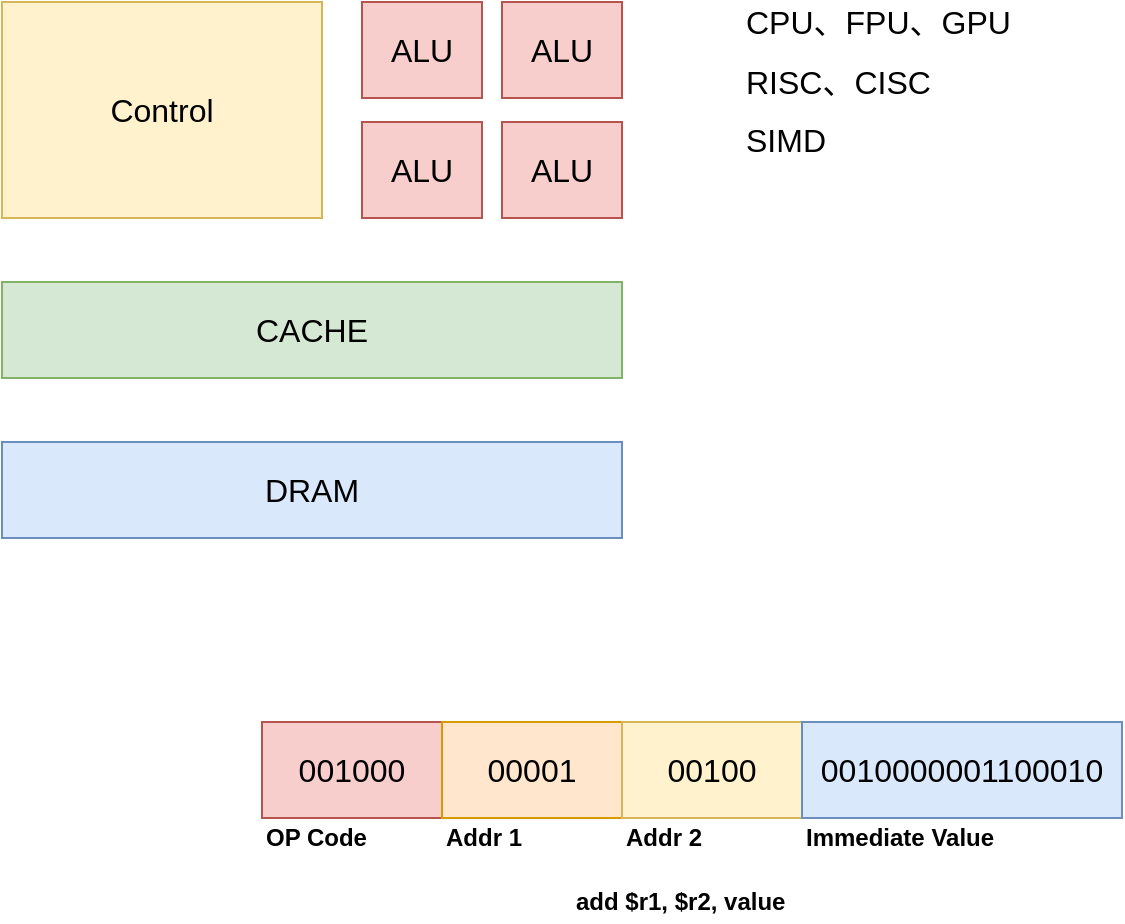 <mxfile version="12.9.3" type="device" pages="11"><diagram id="QFkTXz6F2SGRyZnXyf9k" name="computer"><mxGraphModel dx="946" dy="725" grid="1" gridSize="10" guides="1" tooltips="1" connect="1" arrows="1" fold="1" page="1" pageScale="1" pageWidth="850" pageHeight="1100" math="0" shadow="0"><root><mxCell id="gY_LwhXGStel5F63_QW8-0"/><mxCell id="gY_LwhXGStel5F63_QW8-1" parent="gY_LwhXGStel5F63_QW8-0"/><mxCell id="zYMyO277NeQlAvlKn731-6" value="Control" style="rounded=0;whiteSpace=wrap;html=1;fontSize=16;fillColor=#fff2cc;strokeColor=#d6b656;" vertex="1" parent="gY_LwhXGStel5F63_QW8-1"><mxGeometry x="80" y="80" width="160" height="108" as="geometry"/></mxCell><mxCell id="zYMyO277NeQlAvlKn731-7" value="ALU" style="rounded=0;whiteSpace=wrap;html=1;fontSize=16;fillColor=#f8cecc;strokeColor=#b85450;" vertex="1" parent="gY_LwhXGStel5F63_QW8-1"><mxGeometry x="260" y="80" width="60" height="48" as="geometry"/></mxCell><mxCell id="zYMyO277NeQlAvlKn731-8" value="ALU" style="rounded=0;whiteSpace=wrap;html=1;fontSize=16;fillColor=#f8cecc;strokeColor=#b85450;" vertex="1" parent="gY_LwhXGStel5F63_QW8-1"><mxGeometry x="330" y="80" width="60" height="48" as="geometry"/></mxCell><mxCell id="zYMyO277NeQlAvlKn731-9" value="ALU" style="rounded=0;whiteSpace=wrap;html=1;fontSize=16;fillColor=#f8cecc;strokeColor=#b85450;" vertex="1" parent="gY_LwhXGStel5F63_QW8-1"><mxGeometry x="260" y="140" width="60" height="48" as="geometry"/></mxCell><mxCell id="zYMyO277NeQlAvlKn731-10" value="ALU" style="rounded=0;whiteSpace=wrap;html=1;fontSize=16;fillColor=#f8cecc;strokeColor=#b85450;" vertex="1" parent="gY_LwhXGStel5F63_QW8-1"><mxGeometry x="330" y="140" width="60" height="48" as="geometry"/></mxCell><mxCell id="zYMyO277NeQlAvlKn731-11" value="CACHE" style="rounded=0;whiteSpace=wrap;html=1;fontSize=16;fillColor=#d5e8d4;strokeColor=#82b366;" vertex="1" parent="gY_LwhXGStel5F63_QW8-1"><mxGeometry x="80" y="220" width="310" height="48" as="geometry"/></mxCell><mxCell id="zYMyO277NeQlAvlKn731-12" value="DRAM" style="rounded=0;whiteSpace=wrap;html=1;fontSize=16;fillColor=#dae8fc;strokeColor=#6c8ebf;" vertex="1" parent="gY_LwhXGStel5F63_QW8-1"><mxGeometry x="80" y="300" width="310" height="48" as="geometry"/></mxCell><mxCell id="zYMyO277NeQlAvlKn731-13" value="CPU、FPU、GPU" style="text;html=1;align=left;verticalAlign=middle;resizable=0;points=[];autosize=1;fontSize=16;" vertex="1" parent="gY_LwhXGStel5F63_QW8-1"><mxGeometry x="450" y="80" width="150" height="20" as="geometry"/></mxCell><mxCell id="zYMyO277NeQlAvlKn731-14" value="RISC、CISC" style="text;html=1;align=left;verticalAlign=middle;resizable=0;points=[];autosize=1;fontSize=16;" vertex="1" parent="gY_LwhXGStel5F63_QW8-1"><mxGeometry x="450" y="110" width="110" height="20" as="geometry"/></mxCell><mxCell id="zYMyO277NeQlAvlKn731-15" value="SIMD" style="text;html=1;align=left;verticalAlign=middle;resizable=0;points=[];autosize=1;fontSize=16;" vertex="1" parent="gY_LwhXGStel5F63_QW8-1"><mxGeometry x="450" y="139" width="60" height="20" as="geometry"/></mxCell><mxCell id="zYMyO277NeQlAvlKn731-16" value="001000" style="rounded=0;whiteSpace=wrap;html=1;fontSize=16;fillColor=#f8cecc;strokeColor=#b85450;" vertex="1" parent="gY_LwhXGStel5F63_QW8-1"><mxGeometry x="210" y="440" width="90" height="48" as="geometry"/></mxCell><mxCell id="zYMyO277NeQlAvlKn731-17" value="00001" style="rounded=0;whiteSpace=wrap;html=1;fontSize=16;fillColor=#ffe6cc;strokeColor=#d79b00;" vertex="1" parent="gY_LwhXGStel5F63_QW8-1"><mxGeometry x="300" y="440" width="90" height="48" as="geometry"/></mxCell><mxCell id="zYMyO277NeQlAvlKn731-18" value="00100" style="rounded=0;whiteSpace=wrap;html=1;fontSize=16;fillColor=#fff2cc;strokeColor=#d6b656;" vertex="1" parent="gY_LwhXGStel5F63_QW8-1"><mxGeometry x="390" y="440" width="90" height="48" as="geometry"/></mxCell><mxCell id="zYMyO277NeQlAvlKn731-19" value="0010000001100010" style="rounded=0;whiteSpace=wrap;html=1;fontSize=16;fillColor=#dae8fc;strokeColor=#6c8ebf;" vertex="1" parent="gY_LwhXGStel5F63_QW8-1"><mxGeometry x="480" y="440" width="160" height="48" as="geometry"/></mxCell><mxCell id="zYMyO277NeQlAvlKn731-20" value="OP Code" style="text;html=1;align=left;verticalAlign=middle;resizable=0;points=[];autosize=1;fontSize=12;fontStyle=1" vertex="1" parent="gY_LwhXGStel5F63_QW8-1"><mxGeometry x="210" y="488" width="70" height="20" as="geometry"/></mxCell><mxCell id="zYMyO277NeQlAvlKn731-21" value="Addr 1" style="text;html=1;align=left;verticalAlign=middle;resizable=0;points=[];autosize=1;fontSize=12;fontStyle=1" vertex="1" parent="gY_LwhXGStel5F63_QW8-1"><mxGeometry x="300" y="488" width="50" height="20" as="geometry"/></mxCell><mxCell id="zYMyO277NeQlAvlKn731-22" value="Addr 2" style="text;html=1;align=left;verticalAlign=middle;resizable=0;points=[];autosize=1;fontSize=12;fontStyle=1" vertex="1" parent="gY_LwhXGStel5F63_QW8-1"><mxGeometry x="390" y="488" width="50" height="20" as="geometry"/></mxCell><mxCell id="zYMyO277NeQlAvlKn731-23" value="Immediate Value" style="text;html=1;align=left;verticalAlign=middle;resizable=0;points=[];autosize=1;fontSize=12;fontStyle=1" vertex="1" parent="gY_LwhXGStel5F63_QW8-1"><mxGeometry x="480" y="488" width="110" height="20" as="geometry"/></mxCell><mxCell id="zYMyO277NeQlAvlKn731-24" value="add $r1, $r2, value" style="text;html=1;align=left;verticalAlign=middle;resizable=0;points=[];autosize=1;fontSize=12;fontStyle=1" vertex="1" parent="gY_LwhXGStel5F63_QW8-1"><mxGeometry x="365" y="520" width="120" height="20" as="geometry"/></mxCell></root></mxGraphModel></diagram><diagram id="80kVUwulPaeaL02UHdlc" name="storage"><mxGraphModel dx="946" dy="725" grid="1" gridSize="10" guides="1" tooltips="1" connect="1" arrows="1" fold="1" page="1" pageScale="1" pageWidth="850" pageHeight="1100" math="0" shadow="0"><root><mxCell id="0"/><mxCell id="1" parent="0"/><mxCell id="qb-hyC93uiRI4sZE5Bze-1" value="Memory" style="rounded=0;whiteSpace=wrap;html=1;fontSize=16;fillColor=#d5e8d4;strokeColor=#82b366;" vertex="1" parent="1"><mxGeometry x="280" y="236" width="310" height="48" as="geometry"/></mxCell><mxCell id="qb-hyC93uiRI4sZE5Bze-2" value="Disk" style="rounded=0;whiteSpace=wrap;html=1;fontSize=16;fillColor=#dae8fc;strokeColor=#6c8ebf;" vertex="1" parent="1"><mxGeometry x="225" y="284" width="420" height="48" as="geometry"/></mxCell><mxCell id="qb-hyC93uiRI4sZE5Bze-3" value="Cache" style="rounded=0;whiteSpace=wrap;html=1;fontSize=16;fillColor=#ffe6cc;strokeColor=#d79b00;" vertex="1" parent="1"><mxGeometry x="325" y="188" width="220" height="48" as="geometry"/></mxCell><mxCell id="qb-hyC93uiRI4sZE5Bze-4" value="Register" style="rounded=0;whiteSpace=wrap;html=1;fontSize=16;fillColor=#f8cecc;strokeColor=#b85450;" vertex="1" parent="1"><mxGeometry x="370" y="140" width="130" height="48" as="geometry"/></mxCell><mxCell id="qb-hyC93uiRI4sZE5Bze-5" value="Networking" style="rounded=0;whiteSpace=wrap;html=1;fontSize=16;fillColor=#f5f5f5;strokeColor=#666666;fontColor=#333333;" vertex="1" parent="1"><mxGeometry x="180" y="332" width="510" height="48" as="geometry"/></mxCell><mxCell id="qb-hyC93uiRI4sZE5Bze-6" value="" style="endArrow=open;html=1;fontSize=12;endFill=0;" edge="1" parent="1"><mxGeometry width="50" height="50" relative="1" as="geometry"><mxPoint x="110" y="380" as="sourcePoint"/><mxPoint x="110" y="120" as="targetPoint"/></mxGeometry></mxCell><mxCell id="qb-hyC93uiRI4sZE5Bze-7" value="" style="endArrow=open;html=1;fontSize=12;endFill=0;" edge="1" parent="1"><mxGeometry width="50" height="50" relative="1" as="geometry"><mxPoint x="740" y="120" as="sourcePoint"/><mxPoint x="740" y="380" as="targetPoint"/></mxGeometry></mxCell><mxCell id="099bMNoJ6jfVgDWiRVWG-1" value="Access Speed" style="text;html=1;align=left;verticalAlign=middle;resizable=0;points=[];autosize=1;fontSize=12;fontStyle=1" vertex="1" parent="1"><mxGeometry x="110" y="236" width="100" height="20" as="geometry"/></mxCell><mxCell id="099bMNoJ6jfVgDWiRVWG-2" value="Storage Capacity" style="text;html=1;align=right;verticalAlign=middle;resizable=0;points=[];autosize=1;fontSize=12;fontStyle=1" vertex="1" parent="1"><mxGeometry x="630" y="236" width="110" height="20" as="geometry"/></mxCell></root></mxGraphModel></diagram><diagram id="lP3jJxDvQMKF_C8fdWed" name="interrupt"><mxGraphModel dx="946" dy="725" grid="1" gridSize="10" guides="1" tooltips="1" connect="1" arrows="1" fold="1" page="1" pageScale="1" pageWidth="850" pageHeight="1100" math="0" shadow="0"><root><mxCell id="NJBiwmkNBWuvOrtg0vgi-0"/><mxCell id="NJBiwmkNBWuvOrtg0vgi-1" parent="NJBiwmkNBWuvOrtg0vgi-0"/><mxCell id="aUpEf3RfeBt3oka3N-c9-0" value="CPU" style="rounded=0;whiteSpace=wrap;html=1;fontSize=16;fillColor=#fff2cc;strokeColor=#d6b656;" vertex="1" parent="NJBiwmkNBWuvOrtg0vgi-1"><mxGeometry x="90" y="230" width="160" height="108" as="geometry"/></mxCell><mxCell id="9qFMxNdnFYDsdZ62tjcs-0" value="Address Bus" style="text;html=1;align=left;verticalAlign=middle;resizable=0;points=[];autosize=1;fontSize=12;fontStyle=1;fontColor=#FF0000;" vertex="1" parent="NJBiwmkNBWuvOrtg0vgi-1"><mxGeometry x="670" y="247" width="90" height="20" as="geometry"/></mxCell><mxCell id="9qFMxNdnFYDsdZ62tjcs-1" value="Data Bus" style="text;html=1;align=left;verticalAlign=middle;resizable=0;points=[];autosize=1;fontSize=12;fontStyle=1;fontColor=#FF8000;" vertex="1" parent="NJBiwmkNBWuvOrtg0vgi-1"><mxGeometry x="670" y="274" width="70" height="20" as="geometry"/></mxCell><mxCell id="9qFMxNdnFYDsdZ62tjcs-2" value="Control Bus" style="text;html=1;align=left;verticalAlign=middle;resizable=0;points=[];autosize=1;fontSize=12;fontStyle=1;fontColor=#0000FF;" vertex="1" parent="NJBiwmkNBWuvOrtg0vgi-1"><mxGeometry x="670" y="300" width="80" height="20" as="geometry"/></mxCell><mxCell id="9qFMxNdnFYDsdZ62tjcs-7" style="edgeStyle=orthogonalEdgeStyle;rounded=0;orthogonalLoop=1;jettySize=auto;html=1;exitX=0.25;exitY=1;exitDx=0;exitDy=0;entryX=0.25;entryY=0;entryDx=0;entryDy=0;endArrow=open;endFill=0;strokeColor=#FF0000;strokeWidth=2;fillColor=#ffffff;fontSize=12;fontColor=#0000FF;startArrow=open;startFill=0;" edge="1" parent="NJBiwmkNBWuvOrtg0vgi-1" source="9qFMxNdnFYDsdZ62tjcs-3" target="9qFMxNdnFYDsdZ62tjcs-5"><mxGeometry relative="1" as="geometry"/></mxCell><mxCell id="9qFMxNdnFYDsdZ62tjcs-8" style="edgeStyle=orthogonalEdgeStyle;rounded=0;orthogonalLoop=1;jettySize=auto;html=1;exitX=0.5;exitY=1;exitDx=0;exitDy=0;entryX=0.5;entryY=0;entryDx=0;entryDy=0;startArrow=open;startFill=0;endArrow=open;endFill=0;strokeColor=#FF8000;strokeWidth=2;fillColor=#ffffff;fontSize=12;fontColor=#0000FF;" edge="1" parent="NJBiwmkNBWuvOrtg0vgi-1" source="9qFMxNdnFYDsdZ62tjcs-3" target="9qFMxNdnFYDsdZ62tjcs-5"><mxGeometry relative="1" as="geometry"/></mxCell><mxCell id="9qFMxNdnFYDsdZ62tjcs-9" style="edgeStyle=orthogonalEdgeStyle;rounded=0;orthogonalLoop=1;jettySize=auto;html=1;exitX=0.75;exitY=1;exitDx=0;exitDy=0;entryX=0.75;entryY=0;entryDx=0;entryDy=0;startArrow=open;startFill=0;endArrow=open;endFill=0;strokeColor=#0000FF;strokeWidth=2;fillColor=#ffffff;fontSize=12;fontColor=#0000FF;" edge="1" parent="NJBiwmkNBWuvOrtg0vgi-1" source="9qFMxNdnFYDsdZ62tjcs-3" target="9qFMxNdnFYDsdZ62tjcs-5"><mxGeometry relative="1" as="geometry"/></mxCell><mxCell id="9qFMxNdnFYDsdZ62tjcs-3" value="APIC" style="rounded=0;whiteSpace=wrap;html=1;fontSize=16;fillColor=#d5e8d4;strokeColor=#82b366;" vertex="1" parent="NJBiwmkNBWuvOrtg0vgi-1"><mxGeometry x="320" y="150" width="100" height="48" as="geometry"/></mxCell><mxCell id="9qFMxNdnFYDsdZ62tjcs-10" style="edgeStyle=orthogonalEdgeStyle;rounded=0;orthogonalLoop=1;jettySize=auto;html=1;exitX=0.25;exitY=1;exitDx=0;exitDy=0;entryX=0.25;entryY=0;entryDx=0;entryDy=0;startArrow=open;startFill=0;endArrow=open;endFill=0;strokeColor=#FF0000;strokeWidth=2;fillColor=#ffffff;fontSize=12;fontColor=#0000FF;" edge="1" parent="NJBiwmkNBWuvOrtg0vgi-1" source="9qFMxNdnFYDsdZ62tjcs-4" target="9qFMxNdnFYDsdZ62tjcs-6"><mxGeometry relative="1" as="geometry"/></mxCell><mxCell id="9qFMxNdnFYDsdZ62tjcs-11" style="edgeStyle=orthogonalEdgeStyle;rounded=0;orthogonalLoop=1;jettySize=auto;html=1;exitX=0.5;exitY=1;exitDx=0;exitDy=0;entryX=0.5;entryY=0;entryDx=0;entryDy=0;startArrow=open;startFill=0;endArrow=open;endFill=0;strokeColor=#FF8000;strokeWidth=2;fillColor=#ffffff;fontSize=12;fontColor=#0000FF;" edge="1" parent="NJBiwmkNBWuvOrtg0vgi-1" source="9qFMxNdnFYDsdZ62tjcs-4" target="9qFMxNdnFYDsdZ62tjcs-6"><mxGeometry relative="1" as="geometry"/></mxCell><mxCell id="9qFMxNdnFYDsdZ62tjcs-12" style="edgeStyle=orthogonalEdgeStyle;rounded=0;orthogonalLoop=1;jettySize=auto;html=1;exitX=0.75;exitY=1;exitDx=0;exitDy=0;entryX=0.75;entryY=0;entryDx=0;entryDy=0;startArrow=open;startFill=0;endArrow=open;endFill=0;strokeColor=#0000FF;strokeWidth=2;fillColor=#ffffff;fontSize=12;fontColor=#0000FF;" edge="1" parent="NJBiwmkNBWuvOrtg0vgi-1" source="9qFMxNdnFYDsdZ62tjcs-4" target="9qFMxNdnFYDsdZ62tjcs-6"><mxGeometry relative="1" as="geometry"/></mxCell><mxCell id="9qFMxNdnFYDsdZ62tjcs-4" value="DMA" style="rounded=0;whiteSpace=wrap;html=1;fontSize=16;fillColor=#d5e8d4;strokeColor=#82b366;" vertex="1" parent="NJBiwmkNBWuvOrtg0vgi-1"><mxGeometry x="470" y="150" width="100" height="48" as="geometry"/></mxCell><mxCell id="9qFMxNdnFYDsdZ62tjcs-5" value="Serial" style="rounded=0;whiteSpace=wrap;html=1;fontSize=16;fillColor=#f8cecc;strokeColor=#b85450;" vertex="1" parent="NJBiwmkNBWuvOrtg0vgi-1"><mxGeometry x="320" y="370" width="100" height="48" as="geometry"/></mxCell><mxCell id="9qFMxNdnFYDsdZ62tjcs-6" value="Ethernet" style="rounded=0;whiteSpace=wrap;html=1;fontSize=16;fillColor=#f8cecc;strokeColor=#b85450;" vertex="1" parent="NJBiwmkNBWuvOrtg0vgi-1"><mxGeometry x="470" y="370" width="100" height="48" as="geometry"/></mxCell><mxCell id="aUpEf3RfeBt3oka3N-c9-3" value="" style="endArrow=none;startArrow=none;html=1;fillColor=#ffffff;fontSize=12;exitX=1;exitY=0.25;exitDx=0;exitDy=0;strokeWidth=4;strokeColor=#FF0000;entryX=0;entryY=0.25;entryDx=0;entryDy=0;endFill=0;startFill=0;" edge="1" parent="NJBiwmkNBWuvOrtg0vgi-1" source="aUpEf3RfeBt3oka3N-c9-0"><mxGeometry width="50" height="50" relative="1" as="geometry"><mxPoint x="430" y="330" as="sourcePoint"/><mxPoint x="660" y="257" as="targetPoint"/></mxGeometry></mxCell><mxCell id="aUpEf3RfeBt3oka3N-c9-4" value="" style="endArrow=none;startArrow=none;html=1;fillColor=#ffffff;fontSize=12;exitX=1;exitY=0.5;exitDx=0;exitDy=0;strokeWidth=2;strokeColor=#FF8000;entryX=0;entryY=0.5;entryDx=0;entryDy=0;endFill=0;startFill=0;" edge="1" parent="NJBiwmkNBWuvOrtg0vgi-1" source="aUpEf3RfeBt3oka3N-c9-0"><mxGeometry width="50" height="50" relative="1" as="geometry"><mxPoint x="260" y="267" as="sourcePoint"/><mxPoint x="660" y="284" as="targetPoint"/></mxGeometry></mxCell><mxCell id="aUpEf3RfeBt3oka3N-c9-5" value="" style="endArrow=none;startArrow=none;html=1;fillColor=#ffffff;fontSize=12;exitX=1;exitY=0.75;exitDx=0;exitDy=0;strokeColor=#0000FF;entryX=0;entryY=0.75;entryDx=0;entryDy=0;endFill=0;startFill=0;" edge="1" parent="NJBiwmkNBWuvOrtg0vgi-1" source="aUpEf3RfeBt3oka3N-c9-0"><mxGeometry width="50" height="50" relative="1" as="geometry"><mxPoint x="260" y="294" as="sourcePoint"/><mxPoint x="660" y="311" as="targetPoint"/></mxGeometry></mxCell></root></mxGraphModel></diagram><diagram id="YKms5kEhOVZSzFsxYhC1" name="networking"><mxGraphModel dx="946" dy="725" grid="1" gridSize="10" guides="1" tooltips="1" connect="1" arrows="1" fold="1" page="1" pageScale="1" pageWidth="850" pageHeight="1100" math="0" shadow="0"><root><mxCell id="j3zvjV0kcr9cdAcK_2GM-0"/><mxCell id="j3zvjV0kcr9cdAcK_2GM-1" parent="j3zvjV0kcr9cdAcK_2GM-0"/><mxCell id="diFqs711OlR95xPW9otk-4" value="" style="rounded=0;whiteSpace=wrap;html=1;fillColor=none;fontSize=12;fontColor=#0000FF;align=center;dashed=1;" vertex="1" parent="j3zvjV0kcr9cdAcK_2GM-1"><mxGeometry x="444" y="70" width="125" height="370" as="geometry"/></mxCell><mxCell id="j3zvjV0kcr9cdAcK_2GM-5" style="edgeStyle=orthogonalEdgeStyle;rounded=0;orthogonalLoop=1;jettySize=auto;html=1;exitX=1;exitY=0.5;exitDx=0;exitDy=0;exitPerimeter=0;entryX=0;entryY=0.5;entryDx=0;entryDy=0;entryPerimeter=0;startArrow=open;startFill=0;endArrow=open;endFill=0;strokeColor=#000000;strokeWidth=2;fillColor=#ffffff;fontSize=12;fontColor=#0000FF;" edge="1" parent="j3zvjV0kcr9cdAcK_2GM-1" source="j3zvjV0kcr9cdAcK_2GM-3" target="j3zvjV0kcr9cdAcK_2GM-4"><mxGeometry relative="1" as="geometry"/></mxCell><mxCell id="j3zvjV0kcr9cdAcK_2GM-3" value="" style="fontColor=#0066CC;verticalAlign=top;verticalLabelPosition=bottom;labelPosition=center;align=center;html=1;outlineConnect=0;fillColor=#CCCCCC;strokeColor=#6881B3;gradientColor=none;gradientDirection=north;strokeWidth=2;shape=mxgraph.networks.server;" vertex="1" parent="j3zvjV0kcr9cdAcK_2GM-1"><mxGeometry x="472" y="218" width="64" height="64" as="geometry"/></mxCell><mxCell id="j3zvjV0kcr9cdAcK_2GM-4" value="" style="verticalAlign=top;verticalLabelPosition=bottom;labelPosition=center;align=center;html=1;outlineConnect=0;fillColor=#d5e8d4;strokeColor=#82b366;gradientDirection=north;strokeWidth=2;shape=mxgraph.networks.server_storage;" vertex="1" parent="j3zvjV0kcr9cdAcK_2GM-1"><mxGeometry x="652" y="218" width="64" height="64" as="geometry"/></mxCell><mxCell id="j3zvjV0kcr9cdAcK_2GM-7" style="rounded=0;orthogonalLoop=1;jettySize=auto;html=1;exitX=1;exitY=0.5;exitDx=0;exitDy=0;exitPerimeter=0;entryX=-0.031;entryY=0.734;entryDx=0;entryDy=0;entryPerimeter=0;startArrow=open;startFill=0;endArrow=open;endFill=0;strokeColor=#000000;strokeWidth=2;fillColor=#ffffff;fontSize=12;fontColor=#0000FF;" edge="1" parent="j3zvjV0kcr9cdAcK_2GM-1" source="j3zvjV0kcr9cdAcK_2GM-6" target="j3zvjV0kcr9cdAcK_2GM-4"><mxGeometry relative="1" as="geometry"/></mxCell><mxCell id="j3zvjV0kcr9cdAcK_2GM-6" value="" style="fontColor=#0066CC;verticalAlign=top;verticalLabelPosition=bottom;labelPosition=center;align=center;html=1;outlineConnect=0;fillColor=#CCCCCC;strokeColor=#6881B3;gradientColor=none;gradientDirection=north;strokeWidth=2;shape=mxgraph.networks.server;" vertex="1" parent="j3zvjV0kcr9cdAcK_2GM-1"><mxGeometry x="472" y="350" width="64" height="64" as="geometry"/></mxCell><mxCell id="j3zvjV0kcr9cdAcK_2GM-9" style="edgeStyle=none;rounded=0;orthogonalLoop=1;jettySize=auto;html=1;exitX=1;exitY=0.5;exitDx=0;exitDy=0;exitPerimeter=0;entryX=-0.031;entryY=0.25;entryDx=0;entryDy=0;entryPerimeter=0;startArrow=open;startFill=0;endArrow=open;endFill=0;strokeColor=#000000;strokeWidth=2;fillColor=#ffffff;fontSize=12;fontColor=#0000FF;" edge="1" parent="j3zvjV0kcr9cdAcK_2GM-1" source="j3zvjV0kcr9cdAcK_2GM-8" target="j3zvjV0kcr9cdAcK_2GM-4"><mxGeometry relative="1" as="geometry"/></mxCell><mxCell id="j3zvjV0kcr9cdAcK_2GM-8" value="" style="fontColor=#0066CC;verticalAlign=top;verticalLabelPosition=bottom;labelPosition=center;align=center;html=1;outlineConnect=0;fillColor=#CCCCCC;strokeColor=#6881B3;gradientColor=none;gradientDirection=north;strokeWidth=2;shape=mxgraph.networks.server;" vertex="1" parent="j3zvjV0kcr9cdAcK_2GM-1"><mxGeometry x="472" y="90" width="64" height="64" as="geometry"/></mxCell><mxCell id="j3zvjV0kcr9cdAcK_2GM-15" style="edgeStyle=none;rounded=0;orthogonalLoop=1;jettySize=auto;html=1;exitX=1;exitY=0.5;exitDx=0;exitDy=0;exitPerimeter=0;entryX=0;entryY=0.5;entryDx=0;entryDy=0;entryPerimeter=0;startArrow=open;startFill=0;endArrow=open;endFill=0;strokeColor=#000000;strokeWidth=2;fillColor=#ffffff;fontSize=12;fontColor=#0000FF;" edge="1" parent="j3zvjV0kcr9cdAcK_2GM-1" source="j3zvjV0kcr9cdAcK_2GM-10" target="j3zvjV0kcr9cdAcK_2GM-11"><mxGeometry relative="1" as="geometry"/></mxCell><mxCell id="j3zvjV0kcr9cdAcK_2GM-10" value="" style="fontColor=#0066CC;verticalAlign=top;verticalLabelPosition=bottom;labelPosition=center;align=center;html=1;outlineConnect=0;fillColor=#FF0000;strokeColor=#6881B3;gradientColor=none;gradientDirection=north;strokeWidth=2;shape=mxgraph.networks.firewall;" vertex="1" parent="j3zvjV0kcr9cdAcK_2GM-1"><mxGeometry x="152" y="218" width="64" height="64" as="geometry"/></mxCell><mxCell id="j3zvjV0kcr9cdAcK_2GM-12" style="edgeStyle=none;rounded=0;orthogonalLoop=1;jettySize=auto;html=1;exitX=0.95;exitY=0.05;exitDx=0;exitDy=0;exitPerimeter=0;entryX=0;entryY=0.5;entryDx=0;entryDy=0;entryPerimeter=0;startArrow=open;startFill=0;endArrow=open;endFill=0;strokeColor=#000000;strokeWidth=2;fillColor=#ffffff;fontSize=12;fontColor=#0000FF;" edge="1" parent="j3zvjV0kcr9cdAcK_2GM-1" source="j3zvjV0kcr9cdAcK_2GM-11" target="j3zvjV0kcr9cdAcK_2GM-8"><mxGeometry relative="1" as="geometry"/></mxCell><mxCell id="j3zvjV0kcr9cdAcK_2GM-13" style="edgeStyle=none;rounded=0;orthogonalLoop=1;jettySize=auto;html=1;exitX=1;exitY=0.5;exitDx=0;exitDy=0;exitPerimeter=0;startArrow=open;startFill=0;endArrow=open;endFill=0;strokeColor=#000000;strokeWidth=2;fillColor=#ffffff;fontSize=12;fontColor=#0000FF;" edge="1" parent="j3zvjV0kcr9cdAcK_2GM-1" source="j3zvjV0kcr9cdAcK_2GM-11" target="j3zvjV0kcr9cdAcK_2GM-3"><mxGeometry relative="1" as="geometry"/></mxCell><mxCell id="j3zvjV0kcr9cdAcK_2GM-14" style="edgeStyle=none;rounded=0;orthogonalLoop=1;jettySize=auto;html=1;exitX=0.9;exitY=1;exitDx=0;exitDy=0;exitPerimeter=0;entryX=0.016;entryY=0.625;entryDx=0;entryDy=0;entryPerimeter=0;startArrow=open;startFill=0;endArrow=open;endFill=0;strokeColor=#000000;strokeWidth=2;fillColor=#ffffff;fontSize=12;fontColor=#0000FF;" edge="1" parent="j3zvjV0kcr9cdAcK_2GM-1" source="j3zvjV0kcr9cdAcK_2GM-11" target="j3zvjV0kcr9cdAcK_2GM-6"><mxGeometry relative="1" as="geometry"/></mxCell><mxCell id="j3zvjV0kcr9cdAcK_2GM-11" value="" style="verticalAlign=top;verticalLabelPosition=bottom;labelPosition=center;align=center;html=1;outlineConnect=0;fillColor=#dae8fc;strokeColor=#6c8ebf;gradientDirection=north;strokeWidth=2;shape=mxgraph.networks.load_balancer;" vertex="1" parent="j3zvjV0kcr9cdAcK_2GM-1"><mxGeometry x="292" y="235" width="100" height="30" as="geometry"/></mxCell><mxCell id="j3zvjV0kcr9cdAcK_2GM-22" style="edgeStyle=none;rounded=0;orthogonalLoop=1;jettySize=auto;html=1;exitX=0.5;exitY=0;exitDx=0;exitDy=0;exitPerimeter=0;entryX=0.5;entryY=1;entryDx=0;entryDy=0;entryPerimeter=0;startArrow=open;startFill=0;endArrow=open;endFill=0;strokeColor=#000000;strokeWidth=2;fillColor=#ffffff;fontSize=12;fontColor=#0000FF;" edge="1" parent="j3zvjV0kcr9cdAcK_2GM-1" source="j3zvjV0kcr9cdAcK_2GM-16" target="j3zvjV0kcr9cdAcK_2GM-19"><mxGeometry relative="1" as="geometry"/></mxCell><mxCell id="j3zvjV0kcr9cdAcK_2GM-16" value="" style="verticalAlign=top;verticalLabelPosition=bottom;labelPosition=center;align=center;html=1;outlineConnect=0;fillColor=#dae8fc;strokeColor=#6c8ebf;gradientDirection=north;strokeWidth=2;shape=mxgraph.networks.switch;" vertex="1" parent="j3zvjV0kcr9cdAcK_2GM-1"><mxGeometry x="134" y="550" width="100" height="30" as="geometry"/></mxCell><mxCell id="j3zvjV0kcr9cdAcK_2GM-20" style="edgeStyle=none;rounded=0;orthogonalLoop=1;jettySize=auto;html=1;exitX=0.5;exitY=0;exitDx=0;exitDy=0;exitPerimeter=0;entryX=0.1;entryY=1;entryDx=0;entryDy=0;entryPerimeter=0;startArrow=open;startFill=0;endArrow=open;endFill=0;strokeColor=#000000;strokeWidth=2;fillColor=#ffffff;fontSize=12;fontColor=#0000FF;" edge="1" parent="j3zvjV0kcr9cdAcK_2GM-1" source="j3zvjV0kcr9cdAcK_2GM-17" target="j3zvjV0kcr9cdAcK_2GM-16"><mxGeometry relative="1" as="geometry"/></mxCell><mxCell id="j3zvjV0kcr9cdAcK_2GM-17" value="" style="fontColor=#0066CC;verticalAlign=top;verticalLabelPosition=bottom;labelPosition=center;align=center;html=1;outlineConnect=0;fillColor=#CCCCCC;strokeColor=#6881B3;gradientColor=none;gradientDirection=north;strokeWidth=2;shape=mxgraph.networks.laptop;" vertex="1" parent="j3zvjV0kcr9cdAcK_2GM-1"><mxGeometry x="69" y="690" width="64" height="48" as="geometry"/></mxCell><mxCell id="j3zvjV0kcr9cdAcK_2GM-21" style="edgeStyle=none;rounded=0;orthogonalLoop=1;jettySize=auto;html=1;exitX=0.5;exitY=0.07;exitDx=0;exitDy=0;exitPerimeter=0;entryX=0.9;entryY=1;entryDx=0;entryDy=0;entryPerimeter=0;startArrow=open;startFill=0;endArrow=open;endFill=0;strokeColor=#000000;strokeWidth=2;fillColor=#ffffff;fontSize=12;fontColor=#0000FF;" edge="1" parent="j3zvjV0kcr9cdAcK_2GM-1" source="j3zvjV0kcr9cdAcK_2GM-18" target="j3zvjV0kcr9cdAcK_2GM-16"><mxGeometry relative="1" as="geometry"/></mxCell><mxCell id="j3zvjV0kcr9cdAcK_2GM-18" value="" style="fontColor=#0066CC;verticalAlign=top;verticalLabelPosition=bottom;labelPosition=center;align=center;html=1;outlineConnect=0;fillColor=#CCCCCC;strokeColor=#6881B3;gradientColor=none;gradientDirection=north;strokeWidth=2;shape=mxgraph.networks.pc;" vertex="1" parent="j3zvjV0kcr9cdAcK_2GM-1"><mxGeometry x="228" y="690" width="64" height="44" as="geometry"/></mxCell><mxCell id="j3zvjV0kcr9cdAcK_2GM-23" style="edgeStyle=none;rounded=0;orthogonalLoop=1;jettySize=auto;html=1;exitX=0.5;exitY=0;exitDx=0;exitDy=0;exitPerimeter=0;entryX=0.5;entryY=1;entryDx=0;entryDy=0;entryPerimeter=0;startArrow=open;startFill=0;endArrow=open;endFill=0;strokeColor=#000000;strokeWidth=2;fillColor=#ffffff;fontSize=12;fontColor=#0000FF;" edge="1" parent="j3zvjV0kcr9cdAcK_2GM-1" source="j3zvjV0kcr9cdAcK_2GM-19" target="j3zvjV0kcr9cdAcK_2GM-10"><mxGeometry relative="1" as="geometry"/></mxCell><mxCell id="j3zvjV0kcr9cdAcK_2GM-19" value="" style="verticalAlign=top;verticalLabelPosition=bottom;labelPosition=center;align=center;html=1;outlineConnect=0;fillColor=#ffe6cc;strokeColor=#d79b00;gradientDirection=north;strokeWidth=2;shape=mxgraph.networks.router;" vertex="1" parent="j3zvjV0kcr9cdAcK_2GM-1"><mxGeometry x="134" y="410" width="100" height="30" as="geometry"/></mxCell><mxCell id="diFqs711OlR95xPW9otk-0" value="Switch" style="text;html=1;align=left;verticalAlign=middle;resizable=0;points=[];autosize=1;fontSize=12;fontStyle=1" vertex="1" parent="j3zvjV0kcr9cdAcK_2GM-1"><mxGeometry x="242" y="555" width="50" height="20" as="geometry"/></mxCell><mxCell id="diFqs711OlR95xPW9otk-1" value="Router" style="text;html=1;align=left;verticalAlign=middle;resizable=0;points=[];autosize=1;fontSize=12;fontStyle=1" vertex="1" parent="j3zvjV0kcr9cdAcK_2GM-1"><mxGeometry x="242" y="414" width="50" height="20" as="geometry"/></mxCell><mxCell id="diFqs711OlR95xPW9otk-2" value="Firewall" style="text;html=1;align=left;verticalAlign=middle;resizable=0;points=[];autosize=1;fontSize=12;fontStyle=1" vertex="1" parent="j3zvjV0kcr9cdAcK_2GM-1"><mxGeometry x="152" y="198" width="60" height="20" as="geometry"/></mxCell><mxCell id="diFqs711OlR95xPW9otk-3" value="Load Balancer" style="text;html=1;align=left;verticalAlign=middle;resizable=0;points=[];autosize=1;fontSize=12;fontStyle=1" vertex="1" parent="j3zvjV0kcr9cdAcK_2GM-1"><mxGeometry x="292" y="208" width="100" height="20" as="geometry"/></mxCell><mxCell id="diFqs711OlR95xPW9otk-5" value="Servers" style="text;html=1;align=left;verticalAlign=middle;resizable=0;points=[];autosize=1;fontSize=12;fontStyle=1" vertex="1" parent="j3zvjV0kcr9cdAcK_2GM-1"><mxGeometry x="444" y="50" width="60" height="20" as="geometry"/></mxCell><mxCell id="diFqs711OlR95xPW9otk-6" value="Main Database" style="text;html=1;align=left;verticalAlign=middle;resizable=0;points=[];autosize=1;fontSize=12;fontStyle=1" vertex="1" parent="j3zvjV0kcr9cdAcK_2GM-1"><mxGeometry x="652" y="290" width="100" height="20" as="geometry"/></mxCell><mxCell id="diFqs711OlR95xPW9otk-8" value="" style="edgeStyle=none;rounded=0;orthogonalLoop=1;jettySize=auto;html=1;startArrow=open;startFill=0;endArrow=open;endFill=0;strokeColor=#000000;strokeWidth=2;fillColor=#ffffff;fontSize=12;fontColor=#0000FF;" edge="1" parent="j3zvjV0kcr9cdAcK_2GM-1" source="diFqs711OlR95xPW9otk-7" target="j3zvjV0kcr9cdAcK_2GM-4"><mxGeometry relative="1" as="geometry"/></mxCell><mxCell id="diFqs711OlR95xPW9otk-7" value="" style="verticalAlign=top;verticalLabelPosition=bottom;labelPosition=center;align=center;html=1;outlineConnect=0;fillColor=#f8cecc;strokeColor=#b85450;gradientDirection=north;strokeWidth=2;shape=mxgraph.networks.server_storage;" vertex="1" parent="j3zvjV0kcr9cdAcK_2GM-1"><mxGeometry x="652" y="90" width="64" height="64" as="geometry"/></mxCell><mxCell id="diFqs711OlR95xPW9otk-9" value="Alternative Database" style="text;html=1;align=left;verticalAlign=middle;resizable=0;points=[];autosize=1;fontSize=12;fontStyle=1" vertex="1" parent="j3zvjV0kcr9cdAcK_2GM-1"><mxGeometry x="652" y="60" width="130" height="20" as="geometry"/></mxCell></root></mxGraphModel></diagram><diagram id="k57d2F2dIwclrVXM65hq" name="stateless"><mxGraphModel dx="946" dy="725" grid="1" gridSize="10" guides="1" tooltips="1" connect="1" arrows="1" fold="1" page="1" pageScale="1" pageWidth="850" pageHeight="1100" math="0" shadow="0"><root><mxCell id="kqjsrObGz8qwRxk-3X8W-0"/><mxCell id="kqjsrObGz8qwRxk-3X8W-1" parent="kqjsrObGz8qwRxk-3X8W-0"/><mxCell id="kqjsrObGz8qwRxk-3X8W-2" value="" style="endArrow=classic;html=1;strokeColor=#000000;strokeWidth=2;fillColor=#ffffff;fontSize=12;fontColor=#0000FF;" edge="1" parent="kqjsrObGz8qwRxk-3X8W-1"><mxGeometry width="50" height="50" relative="1" as="geometry"><mxPoint x="123" y="400" as="sourcePoint"/><mxPoint x="703" y="400" as="targetPoint"/></mxGeometry></mxCell><mxCell id="kqjsrObGz8qwRxk-3X8W-3" value="" style="endArrow=classic;html=1;strokeColor=#000000;strokeWidth=2;fillColor=#ffffff;fontSize=12;fontColor=#0000FF;" edge="1" parent="kqjsrObGz8qwRxk-3X8W-1"><mxGeometry width="50" height="50" relative="1" as="geometry"><mxPoint x="412" y="650" as="sourcePoint"/><mxPoint x="412" y="150" as="targetPoint"/></mxGeometry></mxCell><mxCell id="b7ZYI1wfFieSbRnSsTYq-0" value="X" style="text;html=1;align=left;verticalAlign=middle;resizable=0;points=[];autosize=1;fontSize=12;fontStyle=1" vertex="1" parent="kqjsrObGz8qwRxk-3X8W-1"><mxGeometry x="708" y="390" width="20" height="20" as="geometry"/></mxCell><mxCell id="b7ZYI1wfFieSbRnSsTYq-1" value="Y" style="text;html=1;align=center;verticalAlign=middle;resizable=0;points=[];autosize=1;fontSize=12;fontStyle=1" vertex="1" parent="kqjsrObGz8qwRxk-3X8W-1"><mxGeometry x="401" y="120" width="20" height="20" as="geometry"/></mxCell><mxCell id="b7ZYI1wfFieSbRnSsTYq-2" value="" style="curved=1;endArrow=none;html=1;strokeColor=#0000FF;strokeWidth=2;fillColor=#ffffff;fontSize=12;fontColor=#0000FF;endFill=0;" edge="1" parent="kqjsrObGz8qwRxk-3X8W-1"><mxGeometry width="50" height="50" relative="1" as="geometry"><mxPoint x="148" y="510" as="sourcePoint"/><mxPoint x="648" y="210" as="targetPoint"/><Array as="points"><mxPoint x="328" y="460"/><mxPoint x="458" y="270"/></Array></mxGeometry></mxCell><mxCell id="b7ZYI1wfFieSbRnSsTYq-11" value="" style="edgeStyle=orthogonalEdgeStyle;rounded=0;orthogonalLoop=1;jettySize=auto;html=1;startArrow=none;startFill=0;endArrow=none;endFill=0;strokeColor=#FF8000;strokeWidth=1;fillColor=#ffffff;fontSize=12;fontColor=#0000FF;dashed=1;" edge="1" parent="kqjsrObGz8qwRxk-3X8W-1" source="b7ZYI1wfFieSbRnSsTYq-7"><mxGeometry relative="1" as="geometry"><mxPoint x="588" y="400" as="targetPoint"/></mxGeometry></mxCell><mxCell id="b7ZYI1wfFieSbRnSsTYq-13" value="" style="edgeStyle=orthogonalEdgeStyle;rounded=0;orthogonalLoop=1;jettySize=auto;html=1;startArrow=none;startFill=0;endArrow=none;endFill=0;strokeColor=#FF8000;strokeWidth=1;fillColor=#ffffff;fontSize=12;fontColor=#0000FF;dashed=1;" edge="1" parent="kqjsrObGz8qwRxk-3X8W-1" source="b7ZYI1wfFieSbRnSsTYq-7"><mxGeometry relative="1" as="geometry"><mxPoint x="413" y="230" as="targetPoint"/></mxGeometry></mxCell><mxCell id="b7ZYI1wfFieSbRnSsTYq-7" value="" style="ellipse;whiteSpace=wrap;html=1;aspect=fixed;fontSize=12;fontColor=#0000FF;align=center;fillColor=#FF8000;" vertex="1" parent="kqjsrObGz8qwRxk-3X8W-1"><mxGeometry x="583" y="225" width="10" height="10" as="geometry"/></mxCell><mxCell id="S242LYtMMyb6gFsA3jAZ-0" value="1.5" style="text;html=1;align=left;verticalAlign=middle;resizable=0;points=[];autosize=1;fontSize=12;fontStyle=1" vertex="1" parent="kqjsrObGz8qwRxk-3X8W-1"><mxGeometry x="573" y="410" width="30" height="20" as="geometry"/></mxCell><mxCell id="S242LYtMMyb6gFsA3jAZ-1" value="2.85" style="text;html=1;align=left;verticalAlign=middle;resizable=0;points=[];autosize=1;fontSize=12;fontStyle=1" vertex="1" parent="kqjsrObGz8qwRxk-3X8W-1"><mxGeometry x="371" y="220" width="40" height="20" as="geometry"/></mxCell></root></mxGraphModel></diagram><diagram id="wRYBgFAx8MKx4dvtF-yc" name="process"><mxGraphModel dx="946" dy="725" grid="1" gridSize="10" guides="1" tooltips="1" connect="1" arrows="1" fold="1" page="1" pageScale="1" pageWidth="850" pageHeight="1100" math="0" shadow="0"><root><mxCell id="tRJRScvZMArslOVwSLJ3-0"/><mxCell id="tRJRScvZMArslOVwSLJ3-1" parent="tRJRScvZMArslOVwSLJ3-0"/><mxCell id="xv01H5VZD9LYsHtJONAi-0" value="Shared Memory" style="rounded=0;whiteSpace=wrap;html=1;fontSize=16;fillColor=#dae8fc;strokeColor=#6c8ebf;" vertex="1" parent="tRJRScvZMArslOVwSLJ3-1"><mxGeometry x="185" y="50" width="310" height="48" as="geometry"/></mxCell><mxCell id="V4as34YE6CxEr2fGfJ5F-1" style="edgeStyle=orthogonalEdgeStyle;rounded=0;orthogonalLoop=1;jettySize=auto;html=1;exitX=0.5;exitY=0;exitDx=0;exitDy=0;startArrow=none;startFill=0;endArrow=open;endFill=0;strokeColor=#000000;strokeWidth=2;fillColor=#ffffff;fontSize=12;fontColor=#0000FF;" edge="1" parent="tRJRScvZMArslOVwSLJ3-1" source="jAux1xjrNnROpVHqRKW_-0"><mxGeometry relative="1" as="geometry"><mxPoint x="215" y="100" as="targetPoint"/></mxGeometry></mxCell><mxCell id="jAux1xjrNnROpVHqRKW_-0" value="P0" style="rounded=0;whiteSpace=wrap;html=1;fontSize=16;fillColor=#f8cecc;strokeColor=#b85450;" vertex="1" parent="tRJRScvZMArslOVwSLJ3-1"><mxGeometry x="185" y="160" width="60" height="48" as="geometry"/></mxCell><mxCell id="V4as34YE6CxEr2fGfJ5F-2" style="edgeStyle=orthogonalEdgeStyle;rounded=0;orthogonalLoop=1;jettySize=auto;html=1;exitX=0.5;exitY=0;exitDx=0;exitDy=0;startArrow=none;startFill=0;endArrow=open;endFill=0;strokeColor=#000000;strokeWidth=2;fillColor=#ffffff;fontSize=12;fontColor=#0000FF;" edge="1" parent="tRJRScvZMArslOVwSLJ3-1" source="jAux1xjrNnROpVHqRKW_-1"><mxGeometry relative="1" as="geometry"><mxPoint x="298" y="100" as="targetPoint"/></mxGeometry></mxCell><mxCell id="jAux1xjrNnROpVHqRKW_-1" value="P1" style="rounded=0;whiteSpace=wrap;html=1;fontSize=16;fillColor=#f8cecc;strokeColor=#b85450;" vertex="1" parent="tRJRScvZMArslOVwSLJ3-1"><mxGeometry x="268" y="160" width="60" height="48" as="geometry"/></mxCell><mxCell id="V4as34YE6CxEr2fGfJ5F-3" style="edgeStyle=orthogonalEdgeStyle;rounded=0;orthogonalLoop=1;jettySize=auto;html=1;exitX=0.5;exitY=0;exitDx=0;exitDy=0;startArrow=none;startFill=0;endArrow=open;endFill=0;strokeColor=#000000;strokeWidth=2;fillColor=#ffffff;fontSize=12;fontColor=#0000FF;" edge="1" parent="tRJRScvZMArslOVwSLJ3-1" source="jAux1xjrNnROpVHqRKW_-2"><mxGeometry relative="1" as="geometry"><mxPoint x="465" y="100" as="targetPoint"/></mxGeometry></mxCell><mxCell id="jAux1xjrNnROpVHqRKW_-2" value="Pn" style="rounded=0;whiteSpace=wrap;html=1;fontSize=16;fillColor=#f8cecc;strokeColor=#b85450;" vertex="1" parent="tRJRScvZMArslOVwSLJ3-1"><mxGeometry x="435" y="160" width="60" height="48" as="geometry"/></mxCell><mxCell id="V4as34YE6CxEr2fGfJ5F-0" value="......" style="text;html=1;align=left;verticalAlign=middle;resizable=0;points=[];autosize=1;fontSize=16;" vertex="1" parent="tRJRScvZMArslOVwSLJ3-1"><mxGeometry x="370" y="174" width="40" height="20" as="geometry"/></mxCell><mxCell id="V4as34YE6CxEr2fGfJ5F-10" style="edgeStyle=orthogonalEdgeStyle;rounded=0;orthogonalLoop=1;jettySize=auto;html=1;exitX=1;exitY=0;exitDx=0;exitDy=0;entryX=0;entryY=0;entryDx=0;entryDy=0;startArrow=none;startFill=0;endArrow=open;endFill=0;strokeColor=#000000;strokeWidth=2;fillColor=#ffffff;fontSize=16;fontColor=#000000;" edge="1" parent="tRJRScvZMArslOVwSLJ3-1" source="V4as34YE6CxEr2fGfJ5F-4" target="V4as34YE6CxEr2fGfJ5F-5"><mxGeometry relative="1" as="geometry"/></mxCell><mxCell id="V4as34YE6CxEr2fGfJ5F-4" value="Ready, Suspended" style="ellipse;whiteSpace=wrap;html=1;fillColor=none;fontSize=16;fontColor=#000000;align=center;" vertex="1" parent="tRJRScvZMArslOVwSLJ3-1"><mxGeometry x="65" y="300" width="120" height="80" as="geometry"/></mxCell><mxCell id="V4as34YE6CxEr2fGfJ5F-11" style="edgeStyle=orthogonalEdgeStyle;rounded=0;orthogonalLoop=1;jettySize=auto;html=1;exitX=0;exitY=1;exitDx=0;exitDy=0;entryX=1;entryY=1;entryDx=0;entryDy=0;startArrow=none;startFill=0;endArrow=open;endFill=0;strokeColor=#000000;strokeWidth=2;fillColor=#ffffff;fontSize=16;fontColor=#000000;" edge="1" parent="tRJRScvZMArslOVwSLJ3-1" source="V4as34YE6CxEr2fGfJ5F-5" target="V4as34YE6CxEr2fGfJ5F-4"><mxGeometry relative="1" as="geometry"/></mxCell><mxCell id="1EUFbeUuIL3dG1ERqqPM-2" style="edgeStyle=orthogonalEdgeStyle;rounded=0;orthogonalLoop=1;jettySize=auto;html=1;exitX=1;exitY=0;exitDx=0;exitDy=0;entryX=0;entryY=0;entryDx=0;entryDy=0;startArrow=none;startFill=0;endArrow=open;endFill=0;strokeColor=#000000;strokeWidth=2;fillColor=#ffffff;fontSize=16;fontColor=#000000;" edge="1" parent="tRJRScvZMArslOVwSLJ3-1" source="V4as34YE6CxEr2fGfJ5F-5" target="V4as34YE6CxEr2fGfJ5F-6"><mxGeometry relative="1" as="geometry"/></mxCell><mxCell id="V4as34YE6CxEr2fGfJ5F-5" value="Ready" style="ellipse;whiteSpace=wrap;html=1;fillColor=none;fontSize=16;fontColor=#000000;align=center;" vertex="1" parent="tRJRScvZMArslOVwSLJ3-1"><mxGeometry x="265" y="300" width="120" height="80" as="geometry"/></mxCell><mxCell id="1EUFbeUuIL3dG1ERqqPM-4" style="edgeStyle=orthogonalEdgeStyle;rounded=0;orthogonalLoop=1;jettySize=auto;html=1;exitX=0;exitY=1;exitDx=0;exitDy=0;entryX=1;entryY=1;entryDx=0;entryDy=0;startArrow=none;startFill=0;endArrow=open;endFill=0;strokeColor=#000000;strokeWidth=2;fillColor=#ffffff;fontSize=16;fontColor=#000000;" edge="1" parent="tRJRScvZMArslOVwSLJ3-1" source="V4as34YE6CxEr2fGfJ5F-6" target="V4as34YE6CxEr2fGfJ5F-5"><mxGeometry relative="1" as="geometry"/></mxCell><mxCell id="1EUFbeUuIL3dG1ERqqPM-6" style="edgeStyle=orthogonalEdgeStyle;rounded=0;orthogonalLoop=1;jettySize=auto;html=1;exitX=1;exitY=0.5;exitDx=0;exitDy=0;entryX=0;entryY=0.5;entryDx=0;entryDy=0;startArrow=none;startFill=0;endArrow=open;endFill=0;strokeColor=#000000;strokeWidth=2;fillColor=#ffffff;fontSize=16;fontColor=#000000;" edge="1" parent="tRJRScvZMArslOVwSLJ3-1" source="V4as34YE6CxEr2fGfJ5F-6" target="V4as34YE6CxEr2fGfJ5F-7"><mxGeometry relative="1" as="geometry"/></mxCell><mxCell id="1EUFbeUuIL3dG1ERqqPM-8" style="rounded=0;orthogonalLoop=1;jettySize=auto;html=1;exitX=0.5;exitY=1;exitDx=0;exitDy=0;entryX=1;entryY=0.5;entryDx=0;entryDy=0;startArrow=none;startFill=0;endArrow=open;endFill=0;strokeColor=#000000;strokeWidth=2;fillColor=#ffffff;fontSize=16;fontColor=#000000;" edge="1" parent="tRJRScvZMArslOVwSLJ3-1" source="V4as34YE6CxEr2fGfJ5F-6" target="V4as34YE6CxEr2fGfJ5F-8"><mxGeometry relative="1" as="geometry"/></mxCell><mxCell id="V4as34YE6CxEr2fGfJ5F-6" value="Running" style="ellipse;whiteSpace=wrap;html=1;fillColor=none;fontSize=16;fontColor=#000000;align=center;" vertex="1" parent="tRJRScvZMArslOVwSLJ3-1"><mxGeometry x="465" y="300" width="120" height="80" as="geometry"/></mxCell><mxCell id="V4as34YE6CxEr2fGfJ5F-7" value="Exit" style="ellipse;whiteSpace=wrap;html=1;fillColor=none;fontSize=16;fontColor=#000000;align=center;" vertex="1" parent="tRJRScvZMArslOVwSLJ3-1"><mxGeometry x="665" y="300" width="120" height="80" as="geometry"/></mxCell><mxCell id="1EUFbeUuIL3dG1ERqqPM-11" style="edgeStyle=none;rounded=0;orthogonalLoop=1;jettySize=auto;html=1;exitX=0;exitY=1;exitDx=0;exitDy=0;entryX=1;entryY=1;entryDx=0;entryDy=0;startArrow=none;startFill=0;endArrow=open;endFill=0;strokeColor=#000000;strokeWidth=2;fillColor=#ffffff;fontSize=16;fontColor=#000000;" edge="1" parent="tRJRScvZMArslOVwSLJ3-1" source="V4as34YE6CxEr2fGfJ5F-8" target="V4as34YE6CxEr2fGfJ5F-9"><mxGeometry relative="1" as="geometry"/></mxCell><mxCell id="V4as34YE6CxEr2fGfJ5F-8" value="Blocked" style="ellipse;whiteSpace=wrap;html=1;fillColor=none;fontSize=16;fontColor=#000000;align=center;" vertex="1" parent="tRJRScvZMArslOVwSLJ3-1"><mxGeometry x="265" y="450" width="120" height="80" as="geometry"/></mxCell><mxCell id="1EUFbeUuIL3dG1ERqqPM-9" style="edgeStyle=none;rounded=0;orthogonalLoop=1;jettySize=auto;html=1;exitX=0.5;exitY=0;exitDx=0;exitDy=0;startArrow=none;startFill=0;endArrow=open;endFill=0;strokeColor=#000000;strokeWidth=2;fillColor=#ffffff;fontSize=16;fontColor=#000000;" edge="1" parent="tRJRScvZMArslOVwSLJ3-1" source="V4as34YE6CxEr2fGfJ5F-9" target="V4as34YE6CxEr2fGfJ5F-4"><mxGeometry relative="1" as="geometry"/></mxCell><mxCell id="1EUFbeUuIL3dG1ERqqPM-10" style="edgeStyle=none;rounded=0;orthogonalLoop=1;jettySize=auto;html=1;exitX=1;exitY=0;exitDx=0;exitDy=0;entryX=0;entryY=0;entryDx=0;entryDy=0;startArrow=none;startFill=0;endArrow=open;endFill=0;strokeColor=#000000;strokeWidth=2;fillColor=#ffffff;fontSize=16;fontColor=#000000;" edge="1" parent="tRJRScvZMArslOVwSLJ3-1" source="V4as34YE6CxEr2fGfJ5F-9" target="V4as34YE6CxEr2fGfJ5F-8"><mxGeometry relative="1" as="geometry"/></mxCell><mxCell id="V4as34YE6CxEr2fGfJ5F-9" value="Blocked,&lt;br&gt;Suspended" style="ellipse;whiteSpace=wrap;html=1;fillColor=none;fontSize=16;fontColor=#000000;align=center;" vertex="1" parent="tRJRScvZMArslOVwSLJ3-1"><mxGeometry x="65" y="450" width="120" height="80" as="geometry"/></mxCell><mxCell id="1EUFbeUuIL3dG1ERqqPM-0" value="activate" style="text;html=1;align=left;verticalAlign=middle;resizable=0;points=[];autosize=1;fontSize=12;fontStyle=1" vertex="1" parent="tRJRScvZMArslOVwSLJ3-1"><mxGeometry x="195" y="290" width="60" height="20" as="geometry"/></mxCell><mxCell id="1EUFbeUuIL3dG1ERqqPM-1" value="suspend" style="text;html=1;align=left;verticalAlign=middle;resizable=0;points=[];autosize=1;fontSize=12;fontStyle=1" vertex="1" parent="tRJRScvZMArslOVwSLJ3-1"><mxGeometry x="195" y="370" width="60" height="20" as="geometry"/></mxCell><mxCell id="1EUFbeUuIL3dG1ERqqPM-3" value="dispatch" style="text;html=1;align=left;verticalAlign=middle;resizable=0;points=[];autosize=1;fontSize=12;fontStyle=1" vertex="1" parent="tRJRScvZMArslOVwSLJ3-1"><mxGeometry x="395" y="290" width="60" height="20" as="geometry"/></mxCell><mxCell id="1EUFbeUuIL3dG1ERqqPM-5" value="timeout" style="text;html=1;align=left;verticalAlign=middle;resizable=0;points=[];autosize=1;fontSize=12;fontStyle=1" vertex="1" parent="tRJRScvZMArslOVwSLJ3-1"><mxGeometry x="405" y="370" width="60" height="20" as="geometry"/></mxCell><mxCell id="1EUFbeUuIL3dG1ERqqPM-7" value="release" style="text;html=1;align=left;verticalAlign=middle;resizable=0;points=[];autosize=1;fontSize=12;fontStyle=1" vertex="1" parent="tRJRScvZMArslOVwSLJ3-1"><mxGeometry x="595" y="320" width="60" height="20" as="geometry"/></mxCell><mxCell id="1EUFbeUuIL3dG1ERqqPM-12" value="activate" style="text;html=1;align=left;verticalAlign=middle;resizable=0;points=[];autosize=1;fontSize=12;fontStyle=1" vertex="1" parent="tRJRScvZMArslOVwSLJ3-1"><mxGeometry x="195" y="440" width="60" height="20" as="geometry"/></mxCell><mxCell id="1EUFbeUuIL3dG1ERqqPM-13" value="suspend" style="text;html=1;align=left;verticalAlign=middle;resizable=0;points=[];autosize=1;fontSize=12;fontStyle=1" vertex="1" parent="tRJRScvZMArslOVwSLJ3-1"><mxGeometry x="195" y="520" width="60" height="20" as="geometry"/></mxCell><mxCell id="1EUFbeUuIL3dG1ERqqPM-14" value="" style="endArrow=none;dashed=1;html=1;strokeColor=#000000;strokeWidth=2;fillColor=#ffffff;fontSize=16;fontColor=#000000;" edge="1" parent="tRJRScvZMArslOVwSLJ3-1"><mxGeometry width="50" height="50" relative="1" as="geometry"><mxPoint x="10" y="258" as="sourcePoint"/><mxPoint x="840" y="258" as="targetPoint"/></mxGeometry></mxCell><mxCell id="YhOcGTmZ7y06KZX4aYIk-0" value="Shared Memory" style="text;html=1;align=left;verticalAlign=middle;resizable=0;points=[];autosize=1;fontSize=16;" vertex="1" parent="tRJRScvZMArslOVwSLJ3-1"><mxGeometry x="535" y="50" width="130" height="20" as="geometry"/></mxCell><mxCell id="YhOcGTmZ7y06KZX4aYIk-1" value="Message Queue" style="text;html=1;align=left;verticalAlign=middle;resizable=0;points=[];autosize=1;fontSize=16;" vertex="1" parent="tRJRScvZMArslOVwSLJ3-1"><mxGeometry x="535" y="90" width="130" height="20" as="geometry"/></mxCell><mxCell id="YhOcGTmZ7y06KZX4aYIk-2" value="Pipe" style="text;html=1;align=left;verticalAlign=middle;resizable=0;points=[];autosize=1;fontSize=16;" vertex="1" parent="tRJRScvZMArslOVwSLJ3-1"><mxGeometry x="535" y="130" width="50" height="20" as="geometry"/></mxCell><mxCell id="YhOcGTmZ7y06KZX4aYIk-3" value="Socket/Unix Socket" style="text;html=1;align=left;verticalAlign=middle;resizable=0;points=[];autosize=1;fontSize=16;" vertex="1" parent="tRJRScvZMArslOVwSLJ3-1"><mxGeometry x="535" y="164" width="150" height="20" as="geometry"/></mxCell></root></mxGraphModel></diagram><diagram id="VWGnCkp0ZlWrNIcdOUCo" name="single"><mxGraphModel dx="946" dy="725" grid="1" gridSize="10" guides="1" tooltips="1" connect="1" arrows="1" fold="1" page="1" pageScale="1" pageWidth="850" pageHeight="1100" math="0" shadow="0"><root><mxCell id="SZAEqghThr3-o9zPQlAe-0"/><mxCell id="SZAEqghThr3-o9zPQlAe-1" parent="SZAEqghThr3-o9zPQlAe-0"/><mxCell id="ywm_EKzPfpTCo2A7PLU--9" style="edgeStyle=orthogonalEdgeStyle;rounded=0;orthogonalLoop=1;jettySize=auto;html=1;exitX=0.5;exitY=1;exitDx=0;exitDy=0;entryX=0.5;entryY=0;entryDx=0;entryDy=0;startArrow=none;startFill=0;endArrow=open;endFill=0;strokeColor=#000000;strokeWidth=2;fillColor=#ffffff;fontSize=12;fontColor=#0000FF;" edge="1" parent="SZAEqghThr3-o9zPQlAe-1" source="ywm_EKzPfpTCo2A7PLU--0" target="ywm_EKzPfpTCo2A7PLU--8"><mxGeometry relative="1" as="geometry"/></mxCell><mxCell id="ywm_EKzPfpTCo2A7PLU--0" value="1" style="rounded=0;whiteSpace=wrap;html=1;fontSize=16;fillColor=#d5e8d4;strokeColor=#82b366;" vertex="1" parent="SZAEqghThr3-o9zPQlAe-1"><mxGeometry x="10" y="70" width="60" height="48" as="geometry"/></mxCell><mxCell id="ywm_EKzPfpTCo2A7PLU--10" style="edgeStyle=none;rounded=0;orthogonalLoop=1;jettySize=auto;html=1;exitX=0.5;exitY=1;exitDx=0;exitDy=0;entryX=0.5;entryY=0;entryDx=0;entryDy=0;startArrow=none;startFill=0;endArrow=open;endFill=0;strokeColor=#000000;strokeWidth=2;fillColor=#ffffff;fontSize=12;fontColor=#0000FF;" edge="1" parent="SZAEqghThr3-o9zPQlAe-1" source="ywm_EKzPfpTCo2A7PLU--1" target="ywm_EKzPfpTCo2A7PLU--8"><mxGeometry relative="1" as="geometry"/></mxCell><mxCell id="ywm_EKzPfpTCo2A7PLU--1" value="2" style="rounded=0;whiteSpace=wrap;html=1;fontSize=16;fillColor=#d5e8d4;strokeColor=#82b366;" vertex="1" parent="SZAEqghThr3-o9zPQlAe-1"><mxGeometry x="120" y="70" width="60" height="48" as="geometry"/></mxCell><mxCell id="MtnyF2jla0sc9WQNebcR-4" style="edgeStyle=orthogonalEdgeStyle;rounded=0;orthogonalLoop=1;jettySize=auto;html=1;exitX=0.5;exitY=1;exitDx=0;exitDy=0;startArrow=none;startFill=0;endArrow=open;endFill=0;strokeColor=#000000;strokeWidth=2;fillColor=#ffffff;fontSize=12;fontColor=#0000FF;" edge="1" parent="SZAEqghThr3-o9zPQlAe-1" source="ywm_EKzPfpTCo2A7PLU--2"><mxGeometry relative="1" as="geometry"><mxPoint x="260" y="330" as="targetPoint"/></mxGeometry></mxCell><mxCell id="ywm_EKzPfpTCo2A7PLU--2" value="3" style="rounded=0;whiteSpace=wrap;html=1;fontSize=16;fillColor=#d5e8d4;strokeColor=#82b366;" vertex="1" parent="SZAEqghThr3-o9zPQlAe-1"><mxGeometry x="230" y="70" width="60" height="48" as="geometry"/></mxCell><mxCell id="ywm_EKzPfpTCo2A7PLU--3" value="4" style="rounded=0;whiteSpace=wrap;html=1;fontSize=16;fillColor=#d5e8d4;strokeColor=#82b366;" vertex="1" parent="SZAEqghThr3-o9zPQlAe-1"><mxGeometry x="340" y="70" width="60" height="48" as="geometry"/></mxCell><mxCell id="ywm_EKzPfpTCo2A7PLU--4" value="5" style="rounded=0;whiteSpace=wrap;html=1;fontSize=16;fillColor=#d5e8d4;strokeColor=#82b366;" vertex="1" parent="SZAEqghThr3-o9zPQlAe-1"><mxGeometry x="450" y="70" width="60" height="48" as="geometry"/></mxCell><mxCell id="ywm_EKzPfpTCo2A7PLU--5" value="6" style="rounded=0;whiteSpace=wrap;html=1;fontSize=16;fillColor=#d5e8d4;strokeColor=#82b366;" vertex="1" parent="SZAEqghThr3-o9zPQlAe-1"><mxGeometry x="560" y="70" width="60" height="48" as="geometry"/></mxCell><mxCell id="ywm_EKzPfpTCo2A7PLU--6" value="7" style="rounded=0;whiteSpace=wrap;html=1;fontSize=16;fillColor=#d5e8d4;strokeColor=#82b366;" vertex="1" parent="SZAEqghThr3-o9zPQlAe-1"><mxGeometry x="670" y="70" width="60" height="48" as="geometry"/></mxCell><mxCell id="MtnyF2jla0sc9WQNebcR-8" style="edgeStyle=orthogonalEdgeStyle;rounded=0;orthogonalLoop=1;jettySize=auto;html=1;exitX=0.5;exitY=1;exitDx=0;exitDy=0;startArrow=none;startFill=0;endArrow=open;endFill=0;strokeColor=#000000;strokeWidth=2;fillColor=#ffffff;fontSize=12;fontColor=#0000FF;" edge="1" parent="SZAEqghThr3-o9zPQlAe-1" source="ywm_EKzPfpTCo2A7PLU--7" target="MtnyF2jla0sc9WQNebcR-6"><mxGeometry relative="1" as="geometry"/></mxCell><mxCell id="ywm_EKzPfpTCo2A7PLU--7" value="8" style="rounded=0;whiteSpace=wrap;html=1;fontSize=16;fillColor=#d5e8d4;strokeColor=#82b366;" vertex="1" parent="SZAEqghThr3-o9zPQlAe-1"><mxGeometry x="780" y="70" width="60" height="48" as="geometry"/></mxCell><mxCell id="MtnyF2jla0sc9WQNebcR-3" style="edgeStyle=orthogonalEdgeStyle;rounded=0;orthogonalLoop=1;jettySize=auto;html=1;exitX=0.5;exitY=1;exitDx=0;exitDy=0;entryX=0.5;entryY=0;entryDx=0;entryDy=0;startArrow=none;startFill=0;endArrow=open;endFill=0;strokeColor=#000000;strokeWidth=2;fillColor=#ffffff;fontSize=12;fontColor=#0000FF;" edge="1" parent="SZAEqghThr3-o9zPQlAe-1" source="ywm_EKzPfpTCo2A7PLU--8" target="MtnyF2jla0sc9WQNebcR-2"><mxGeometry relative="1" as="geometry"/></mxCell><mxCell id="ywm_EKzPfpTCo2A7PLU--8" value="3" style="rounded=0;whiteSpace=wrap;html=1;fontSize=16;fillColor=#fff2cc;strokeColor=#d6b656;" vertex="1" parent="SZAEqghThr3-o9zPQlAe-1"><mxGeometry x="120" y="200" width="60" height="48" as="geometry"/></mxCell><mxCell id="MtnyF2jla0sc9WQNebcR-0" value="+" style="text;html=1;align=left;verticalAlign=middle;resizable=0;points=[];autosize=1;fontSize=16;" vertex="1" parent="SZAEqghThr3-o9zPQlAe-1"><mxGeometry x="90" y="139" width="20" height="20" as="geometry"/></mxCell><mxCell id="MtnyF2jla0sc9WQNebcR-7" style="edgeStyle=orthogonalEdgeStyle;rounded=0;orthogonalLoop=1;jettySize=auto;html=1;exitX=1;exitY=0.5;exitDx=0;exitDy=0;entryX=0;entryY=0.5;entryDx=0;entryDy=0;startArrow=none;startFill=0;endArrow=open;endFill=0;strokeColor=#000000;strokeWidth=2;fillColor=#ffffff;fontSize=12;fontColor=#0000FF;dashed=1;" edge="1" parent="SZAEqghThr3-o9zPQlAe-1" source="MtnyF2jla0sc9WQNebcR-2" target="MtnyF2jla0sc9WQNebcR-6"><mxGeometry relative="1" as="geometry"/></mxCell><mxCell id="MtnyF2jla0sc9WQNebcR-2" value="6" style="rounded=0;whiteSpace=wrap;html=1;fontSize=16;fillColor=#fff2cc;strokeColor=#d6b656;" vertex="1" parent="SZAEqghThr3-o9zPQlAe-1"><mxGeometry x="230" y="330" width="60" height="48" as="geometry"/></mxCell><mxCell id="MtnyF2jla0sc9WQNebcR-5" value="+" style="text;html=1;align=left;verticalAlign=middle;resizable=0;points=[];autosize=1;fontSize=16;" vertex="1" parent="SZAEqghThr3-o9zPQlAe-1"><mxGeometry x="200" y="270" width="20" height="20" as="geometry"/></mxCell><mxCell id="MtnyF2jla0sc9WQNebcR-6" value="36" style="rounded=0;whiteSpace=wrap;html=1;fontSize=16;fillColor=#dae8fc;strokeColor=#6c8ebf;" vertex="1" parent="SZAEqghThr3-o9zPQlAe-1"><mxGeometry x="780" y="330" width="60" height="48" as="geometry"/></mxCell><mxCell id="y9dAZ9y_TI7eNyLWS5TK-0" value="" style="endArrow=none;dashed=1;html=1;strokeColor=#0000FF;strokeWidth=2;fillColor=#ffffff;fontSize=16;fontColor=#0000FF;edgeStyle=orthogonalEdgeStyle;" edge="1" parent="SZAEqghThr3-o9zPQlAe-1"><mxGeometry width="50" height="50" relative="1" as="geometry"><mxPoint x="10" y="180" as="sourcePoint"/><mxPoint x="200" y="40" as="targetPoint"/></mxGeometry></mxCell><mxCell id="y9dAZ9y_TI7eNyLWS5TK-1" value="" style="endArrow=none;dashed=1;html=1;strokeColor=#0000FF;strokeWidth=2;fillColor=#ffffff;fontSize=16;fontColor=#0000FF;edgeStyle=orthogonalEdgeStyle;" edge="1" parent="SZAEqghThr3-o9zPQlAe-1"><mxGeometry width="50" height="50" relative="1" as="geometry"><mxPoint x="120" y="310" as="sourcePoint"/><mxPoint x="310" y="60" as="targetPoint"/></mxGeometry></mxCell><mxCell id="mMGMDRIbe_ESR-3vh6a5-0" value="1 Task" style="text;html=1;align=left;verticalAlign=middle;resizable=0;points=[];autosize=1;fontSize=16;fontColor=#0000FF;" vertex="1" parent="SZAEqghThr3-o9zPQlAe-1"><mxGeometry x="10" y="180" width="60" height="20" as="geometry"/></mxCell><mxCell id="mMGMDRIbe_ESR-3vh6a5-1" value="1 Task" style="text;html=1;align=left;verticalAlign=middle;resizable=0;points=[];autosize=1;fontSize=16;fontColor=#0000FF;" vertex="1" parent="SZAEqghThr3-o9zPQlAe-1"><mxGeometry x="120" y="310" width="60" height="20" as="geometry"/></mxCell></root></mxGraphModel></diagram><diagram id="-Bzuqp2RFlIR888KtTSm" name="parallel"><mxGraphModel dx="946" dy="725" grid="1" gridSize="10" guides="1" tooltips="1" connect="1" arrows="1" fold="1" page="1" pageScale="1" pageWidth="850" pageHeight="1100" math="0" shadow="0"><root><mxCell id="PcUmv5E-NEIGqEtaEUPM-0"/><mxCell id="PcUmv5E-NEIGqEtaEUPM-1" parent="PcUmv5E-NEIGqEtaEUPM-0"/><mxCell id="PcUmv5E-NEIGqEtaEUPM-2" style="edgeStyle=orthogonalEdgeStyle;rounded=0;orthogonalLoop=1;jettySize=auto;html=1;exitX=0.5;exitY=1;exitDx=0;exitDy=0;entryX=0.5;entryY=0;entryDx=0;entryDy=0;startArrow=none;startFill=0;endArrow=open;endFill=0;strokeColor=#000000;strokeWidth=2;fillColor=#ffffff;fontSize=12;fontColor=#0000FF;" edge="1" parent="PcUmv5E-NEIGqEtaEUPM-1" source="PcUmv5E-NEIGqEtaEUPM-3" target="PcUmv5E-NEIGqEtaEUPM-19"><mxGeometry relative="1" as="geometry"/></mxCell><mxCell id="PcUmv5E-NEIGqEtaEUPM-3" value="1" style="rounded=0;whiteSpace=wrap;html=1;fontSize=16;fillColor=#d5e8d4;strokeColor=#82b366;" vertex="1" parent="PcUmv5E-NEIGqEtaEUPM-1"><mxGeometry x="10" y="42" width="60" height="48" as="geometry"/></mxCell><mxCell id="PcUmv5E-NEIGqEtaEUPM-4" style="edgeStyle=orthogonalEdgeStyle;rounded=0;orthogonalLoop=1;jettySize=auto;html=1;exitX=0.5;exitY=1;exitDx=0;exitDy=0;startArrow=none;startFill=0;endArrow=open;endFill=0;strokeColor=#000000;strokeWidth=2;fillColor=#ffffff;fontSize=12;fontColor=#0000FF;" edge="1" parent="PcUmv5E-NEIGqEtaEUPM-1" source="PcUmv5E-NEIGqEtaEUPM-5"><mxGeometry relative="1" as="geometry"><mxPoint x="150" y="152" as="targetPoint"/></mxGeometry></mxCell><mxCell id="PcUmv5E-NEIGqEtaEUPM-5" value="2" style="rounded=0;whiteSpace=wrap;html=1;fontSize=16;fillColor=#d5e8d4;strokeColor=#82b366;" vertex="1" parent="PcUmv5E-NEIGqEtaEUPM-1"><mxGeometry x="120" y="42" width="60" height="48" as="geometry"/></mxCell><mxCell id="PcUmv5E-NEIGqEtaEUPM-6" style="edgeStyle=orthogonalEdgeStyle;rounded=0;orthogonalLoop=1;jettySize=auto;html=1;exitX=0.5;exitY=1;exitDx=0;exitDy=0;entryX=0.5;entryY=0;entryDx=0;entryDy=0;startArrow=none;startFill=0;endArrow=open;endFill=0;strokeColor=#000000;strokeWidth=2;fillColor=#ffffff;fontSize=12;fontColor=#0000FF;" edge="1" parent="PcUmv5E-NEIGqEtaEUPM-1" source="PcUmv5E-NEIGqEtaEUPM-7" target="PcUmv5E-NEIGqEtaEUPM-21"><mxGeometry relative="1" as="geometry"/></mxCell><mxCell id="PcUmv5E-NEIGqEtaEUPM-7" value="3" style="rounded=0;whiteSpace=wrap;html=1;fontSize=16;fillColor=#d5e8d4;strokeColor=#82b366;" vertex="1" parent="PcUmv5E-NEIGqEtaEUPM-1"><mxGeometry x="230" y="42" width="60" height="48" as="geometry"/></mxCell><mxCell id="PcUmv5E-NEIGqEtaEUPM-8" style="edgeStyle=orthogonalEdgeStyle;rounded=0;orthogonalLoop=1;jettySize=auto;html=1;exitX=0.5;exitY=1;exitDx=0;exitDy=0;startArrow=none;startFill=0;endArrow=open;endFill=0;strokeColor=#000000;strokeWidth=2;fillColor=#ffffff;fontSize=12;fontColor=#0000FF;" edge="1" parent="PcUmv5E-NEIGqEtaEUPM-1" source="PcUmv5E-NEIGqEtaEUPM-9"><mxGeometry relative="1" as="geometry"><mxPoint x="370" y="152" as="targetPoint"/></mxGeometry></mxCell><mxCell id="PcUmv5E-NEIGqEtaEUPM-9" value="4" style="rounded=0;whiteSpace=wrap;html=1;fontSize=16;fillColor=#d5e8d4;strokeColor=#82b366;" vertex="1" parent="PcUmv5E-NEIGqEtaEUPM-1"><mxGeometry x="340" y="42" width="60" height="48" as="geometry"/></mxCell><mxCell id="PcUmv5E-NEIGqEtaEUPM-10" style="edgeStyle=orthogonalEdgeStyle;rounded=0;orthogonalLoop=1;jettySize=auto;html=1;exitX=0.5;exitY=1;exitDx=0;exitDy=0;startArrow=none;startFill=0;endArrow=open;endFill=0;strokeColor=#000000;strokeWidth=2;fillColor=#ffffff;fontSize=12;fontColor=#0000FF;" edge="1" parent="PcUmv5E-NEIGqEtaEUPM-1" source="PcUmv5E-NEIGqEtaEUPM-11" target="PcUmv5E-NEIGqEtaEUPM-23"><mxGeometry relative="1" as="geometry"/></mxCell><mxCell id="PcUmv5E-NEIGqEtaEUPM-11" value="5" style="rounded=0;whiteSpace=wrap;html=1;fontSize=16;fillColor=#d5e8d4;strokeColor=#82b366;" vertex="1" parent="PcUmv5E-NEIGqEtaEUPM-1"><mxGeometry x="450" y="42" width="60" height="48" as="geometry"/></mxCell><mxCell id="PcUmv5E-NEIGqEtaEUPM-12" style="edgeStyle=orthogonalEdgeStyle;rounded=0;orthogonalLoop=1;jettySize=auto;html=1;exitX=0.5;exitY=1;exitDx=0;exitDy=0;startArrow=none;startFill=0;endArrow=open;endFill=0;strokeColor=#000000;strokeWidth=2;fillColor=#ffffff;fontSize=12;fontColor=#0000FF;" edge="1" parent="PcUmv5E-NEIGqEtaEUPM-1" source="PcUmv5E-NEIGqEtaEUPM-13" target="PcUmv5E-NEIGqEtaEUPM-23"><mxGeometry relative="1" as="geometry"/></mxCell><mxCell id="PcUmv5E-NEIGqEtaEUPM-13" value="6" style="rounded=0;whiteSpace=wrap;html=1;fontSize=16;fillColor=#d5e8d4;strokeColor=#82b366;" vertex="1" parent="PcUmv5E-NEIGqEtaEUPM-1"><mxGeometry x="560" y="42" width="60" height="48" as="geometry"/></mxCell><mxCell id="PcUmv5E-NEIGqEtaEUPM-14" style="edgeStyle=orthogonalEdgeStyle;rounded=0;orthogonalLoop=1;jettySize=auto;html=1;exitX=0.5;exitY=1;exitDx=0;exitDy=0;entryX=0.5;entryY=0;entryDx=0;entryDy=0;startArrow=none;startFill=0;endArrow=open;endFill=0;strokeColor=#000000;strokeWidth=2;fillColor=#ffffff;fontSize=12;fontColor=#0000FF;" edge="1" parent="PcUmv5E-NEIGqEtaEUPM-1" source="PcUmv5E-NEIGqEtaEUPM-15" target="PcUmv5E-NEIGqEtaEUPM-25"><mxGeometry relative="1" as="geometry"/></mxCell><mxCell id="PcUmv5E-NEIGqEtaEUPM-15" value="7" style="rounded=0;whiteSpace=wrap;html=1;fontSize=16;fillColor=#d5e8d4;strokeColor=#82b366;" vertex="1" parent="PcUmv5E-NEIGqEtaEUPM-1"><mxGeometry x="670" y="42" width="60" height="48" as="geometry"/></mxCell><mxCell id="PcUmv5E-NEIGqEtaEUPM-16" style="edgeStyle=orthogonalEdgeStyle;rounded=0;orthogonalLoop=1;jettySize=auto;html=1;exitX=0.5;exitY=1;exitDx=0;exitDy=0;startArrow=none;startFill=0;endArrow=open;endFill=0;strokeColor=#000000;strokeWidth=2;fillColor=#ffffff;fontSize=12;fontColor=#0000FF;" edge="1" parent="PcUmv5E-NEIGqEtaEUPM-1" source="PcUmv5E-NEIGqEtaEUPM-17"><mxGeometry relative="1" as="geometry"><mxPoint x="810" y="152" as="targetPoint"/></mxGeometry></mxCell><mxCell id="PcUmv5E-NEIGqEtaEUPM-17" value="8" style="rounded=0;whiteSpace=wrap;html=1;fontSize=16;fillColor=#d5e8d4;strokeColor=#82b366;" vertex="1" parent="PcUmv5E-NEIGqEtaEUPM-1"><mxGeometry x="780" y="42" width="60" height="48" as="geometry"/></mxCell><mxCell id="PcUmv5E-NEIGqEtaEUPM-18" style="edgeStyle=orthogonalEdgeStyle;rounded=0;orthogonalLoop=1;jettySize=auto;html=1;exitX=0.5;exitY=1;exitDx=0;exitDy=0;entryX=0.5;entryY=0;entryDx=0;entryDy=0;startArrow=none;startFill=0;endArrow=open;endFill=0;strokeColor=#000000;strokeWidth=2;fillColor=#ffffff;fontSize=12;fontColor=#0000FF;" edge="1" parent="PcUmv5E-NEIGqEtaEUPM-1" source="PcUmv5E-NEIGqEtaEUPM-19" target="PcUmv5E-NEIGqEtaEUPM-34"><mxGeometry relative="1" as="geometry"/></mxCell><mxCell id="PcUmv5E-NEIGqEtaEUPM-19" value="3" style="rounded=0;whiteSpace=wrap;html=1;fontSize=16;fillColor=#fff2cc;strokeColor=#d6b656;" vertex="1" parent="PcUmv5E-NEIGqEtaEUPM-1"><mxGeometry x="120" y="152" width="60" height="48" as="geometry"/></mxCell><mxCell id="PcUmv5E-NEIGqEtaEUPM-20" style="edgeStyle=orthogonalEdgeStyle;rounded=0;orthogonalLoop=1;jettySize=auto;html=1;exitX=0.5;exitY=1;exitDx=0;exitDy=0;startArrow=none;startFill=0;endArrow=open;endFill=0;strokeColor=#000000;strokeWidth=2;fillColor=#ffffff;fontSize=12;fontColor=#0000FF;" edge="1" parent="PcUmv5E-NEIGqEtaEUPM-1" source="PcUmv5E-NEIGqEtaEUPM-21"><mxGeometry relative="1" as="geometry"><mxPoint x="370" y="262" as="targetPoint"/></mxGeometry></mxCell><mxCell id="PcUmv5E-NEIGqEtaEUPM-21" value="7" style="rounded=0;whiteSpace=wrap;html=1;fontSize=16;fillColor=#fff2cc;strokeColor=#d6b656;" vertex="1" parent="PcUmv5E-NEIGqEtaEUPM-1"><mxGeometry x="340" y="152" width="60" height="48" as="geometry"/></mxCell><mxCell id="PcUmv5E-NEIGqEtaEUPM-22" style="edgeStyle=orthogonalEdgeStyle;rounded=0;orthogonalLoop=1;jettySize=auto;html=1;exitX=0.5;exitY=1;exitDx=0;exitDy=0;entryX=0.5;entryY=0;entryDx=0;entryDy=0;startArrow=none;startFill=0;endArrow=open;endFill=0;strokeColor=#000000;strokeWidth=2;fillColor=#ffffff;fontSize=12;fontColor=#0000FF;" edge="1" parent="PcUmv5E-NEIGqEtaEUPM-1" source="PcUmv5E-NEIGqEtaEUPM-23" target="PcUmv5E-NEIGqEtaEUPM-36"><mxGeometry relative="1" as="geometry"/></mxCell><mxCell id="PcUmv5E-NEIGqEtaEUPM-23" value="11" style="rounded=0;whiteSpace=wrap;html=1;fontSize=16;fillColor=#fff2cc;strokeColor=#d6b656;" vertex="1" parent="PcUmv5E-NEIGqEtaEUPM-1"><mxGeometry x="560" y="152" width="60" height="48" as="geometry"/></mxCell><mxCell id="PcUmv5E-NEIGqEtaEUPM-24" style="edgeStyle=orthogonalEdgeStyle;rounded=0;orthogonalLoop=1;jettySize=auto;html=1;exitX=0.5;exitY=1;exitDx=0;exitDy=0;startArrow=none;startFill=0;endArrow=open;endFill=0;strokeColor=#000000;strokeWidth=2;fillColor=#ffffff;fontSize=12;fontColor=#0000FF;" edge="1" parent="PcUmv5E-NEIGqEtaEUPM-1" source="PcUmv5E-NEIGqEtaEUPM-25"><mxGeometry relative="1" as="geometry"><mxPoint x="810" y="262" as="targetPoint"/></mxGeometry></mxCell><mxCell id="PcUmv5E-NEIGqEtaEUPM-25" value="15" style="rounded=0;whiteSpace=wrap;html=1;fontSize=16;fillColor=#fff2cc;strokeColor=#d6b656;" vertex="1" parent="PcUmv5E-NEIGqEtaEUPM-1"><mxGeometry x="780" y="152" width="60" height="48" as="geometry"/></mxCell><mxCell id="PcUmv5E-NEIGqEtaEUPM-26" value="+" style="text;html=1;align=left;verticalAlign=middle;resizable=0;points=[];autosize=1;fontSize=16;" vertex="1" parent="PcUmv5E-NEIGqEtaEUPM-1"><mxGeometry x="80" y="101" width="20" height="20" as="geometry"/></mxCell><mxCell id="PcUmv5E-NEIGqEtaEUPM-27" value="+" style="text;html=1;align=left;verticalAlign=middle;resizable=0;points=[];autosize=1;fontSize=16;" vertex="1" parent="PcUmv5E-NEIGqEtaEUPM-1"><mxGeometry x="300" y="101" width="20" height="20" as="geometry"/></mxCell><mxCell id="PcUmv5E-NEIGqEtaEUPM-28" value="+" style="text;html=1;align=left;verticalAlign=middle;resizable=0;points=[];autosize=1;fontSize=16;" vertex="1" parent="PcUmv5E-NEIGqEtaEUPM-1"><mxGeometry x="530" y="102" width="20" height="20" as="geometry"/></mxCell><mxCell id="PcUmv5E-NEIGqEtaEUPM-29" value="+" style="text;html=1;align=left;verticalAlign=middle;resizable=0;points=[];autosize=1;fontSize=16;" vertex="1" parent="PcUmv5E-NEIGqEtaEUPM-1"><mxGeometry x="750" y="101" width="20" height="20" as="geometry"/></mxCell><mxCell id="PcUmv5E-NEIGqEtaEUPM-30" value="" style="endArrow=none;dashed=1;html=1;strokeColor=#000000;strokeWidth=2;fillColor=#ffffff;fontSize=12;fontColor=#0000FF;" edge="1" parent="PcUmv5E-NEIGqEtaEUPM-1"><mxGeometry width="50" height="50" relative="1" as="geometry"><mxPoint x="210" y="202" as="sourcePoint"/><mxPoint x="210" y="32" as="targetPoint"/></mxGeometry></mxCell><mxCell id="PcUmv5E-NEIGqEtaEUPM-31" value="" style="endArrow=none;dashed=1;html=1;strokeColor=#000000;strokeWidth=2;fillColor=#ffffff;fontSize=12;fontColor=#0000FF;" edge="1" parent="PcUmv5E-NEIGqEtaEUPM-1"><mxGeometry width="50" height="50" relative="1" as="geometry"><mxPoint x="425" y="362" as="sourcePoint"/><mxPoint x="424.5" y="30" as="targetPoint"/></mxGeometry></mxCell><mxCell id="PcUmv5E-NEIGqEtaEUPM-32" value="" style="endArrow=none;dashed=1;html=1;strokeColor=#000000;strokeWidth=2;fillColor=#ffffff;fontSize=12;fontColor=#0000FF;" edge="1" parent="PcUmv5E-NEIGqEtaEUPM-1"><mxGeometry width="50" height="50" relative="1" as="geometry"><mxPoint x="644" y="202" as="sourcePoint"/><mxPoint x="644" y="32" as="targetPoint"/></mxGeometry></mxCell><mxCell id="PcUmv5E-NEIGqEtaEUPM-33" style="edgeStyle=orthogonalEdgeStyle;rounded=0;orthogonalLoop=1;jettySize=auto;html=1;exitX=0.5;exitY=1;exitDx=0;exitDy=0;entryX=0.5;entryY=0;entryDx=0;entryDy=0;startArrow=none;startFill=0;endArrow=open;endFill=0;strokeColor=#000000;strokeWidth=2;fillColor=#ffffff;fontSize=12;fontColor=#0000FF;" edge="1" parent="PcUmv5E-NEIGqEtaEUPM-1" source="PcUmv5E-NEIGqEtaEUPM-34" target="PcUmv5E-NEIGqEtaEUPM-39"><mxGeometry relative="1" as="geometry"/></mxCell><mxCell id="PcUmv5E-NEIGqEtaEUPM-34" value="10" style="rounded=0;whiteSpace=wrap;html=1;fontSize=16;fillColor=#fff2cc;strokeColor=#d6b656;" vertex="1" parent="PcUmv5E-NEIGqEtaEUPM-1"><mxGeometry x="340" y="262" width="60" height="48" as="geometry"/></mxCell><mxCell id="PcUmv5E-NEIGqEtaEUPM-35" style="edgeStyle=orthogonalEdgeStyle;rounded=0;orthogonalLoop=1;jettySize=auto;html=1;exitX=0.5;exitY=1;exitDx=0;exitDy=0;startArrow=none;startFill=0;endArrow=open;endFill=0;strokeColor=#000000;strokeWidth=2;fillColor=#ffffff;fontSize=12;fontColor=#0000FF;" edge="1" parent="PcUmv5E-NEIGqEtaEUPM-1" source="PcUmv5E-NEIGqEtaEUPM-36"><mxGeometry relative="1" as="geometry"><mxPoint x="810" y="372" as="targetPoint"/></mxGeometry></mxCell><mxCell id="PcUmv5E-NEIGqEtaEUPM-36" value="26" style="rounded=0;whiteSpace=wrap;html=1;fontSize=16;fillColor=#fff2cc;strokeColor=#d6b656;" vertex="1" parent="PcUmv5E-NEIGqEtaEUPM-1"><mxGeometry x="780" y="262" width="60" height="48" as="geometry"/></mxCell><mxCell id="PcUmv5E-NEIGqEtaEUPM-37" value="+" style="text;html=1;align=left;verticalAlign=middle;resizable=0;points=[];autosize=1;fontSize=16;" vertex="1" parent="PcUmv5E-NEIGqEtaEUPM-1"><mxGeometry x="300" y="212" width="20" height="20" as="geometry"/></mxCell><mxCell id="PcUmv5E-NEIGqEtaEUPM-38" value="+" style="text;html=1;align=left;verticalAlign=middle;resizable=0;points=[];autosize=1;fontSize=16;" vertex="1" parent="PcUmv5E-NEIGqEtaEUPM-1"><mxGeometry x="750" y="212" width="20" height="20" as="geometry"/></mxCell><mxCell id="PcUmv5E-NEIGqEtaEUPM-39" value="36" style="rounded=0;whiteSpace=wrap;html=1;fontSize=16;fillColor=#dae8fc;strokeColor=#6c8ebf;" vertex="1" parent="PcUmv5E-NEIGqEtaEUPM-1"><mxGeometry x="780" y="372" width="60" height="48" as="geometry"/></mxCell><mxCell id="PcUmv5E-NEIGqEtaEUPM-40" value="+" style="text;html=1;align=left;verticalAlign=middle;resizable=0;points=[];autosize=1;fontSize=16;" vertex="1" parent="PcUmv5E-NEIGqEtaEUPM-1"><mxGeometry x="602" y="320" width="20" height="20" as="geometry"/></mxCell><mxCell id="ne78sSXgv-cyGlrUbpIa-0" value="" style="endArrow=none;dashed=1;html=1;strokeColor=#FF0000;strokeWidth=2;fillColor=#ffffff;fontSize=16;fontColor=#000000;" edge="1" parent="PcUmv5E-NEIGqEtaEUPM-1"><mxGeometry width="50" height="50" relative="1" as="geometry"><mxPoint x="10" y="137" as="sourcePoint"/><mxPoint x="840" y="137" as="targetPoint"/></mxGeometry></mxCell><mxCell id="ne78sSXgv-cyGlrUbpIa-1" value="" style="endArrow=none;dashed=1;html=1;strokeColor=#FF8000;strokeWidth=2;fillColor=#ffffff;fontSize=16;fontColor=#000000;" edge="1" parent="PcUmv5E-NEIGqEtaEUPM-1"><mxGeometry width="50" height="50" relative="1" as="geometry"><mxPoint x="10" y="248" as="sourcePoint"/><mxPoint x="840" y="248" as="targetPoint"/></mxGeometry></mxCell><mxCell id="ne78sSXgv-cyGlrUbpIa-2" value="" style="endArrow=none;dashed=1;html=1;strokeColor=#0000FF;strokeWidth=2;fillColor=#ffffff;fontSize=16;fontColor=#000000;" edge="1" parent="PcUmv5E-NEIGqEtaEUPM-1"><mxGeometry width="50" height="50" relative="1" as="geometry"><mxPoint x="10" y="350" as="sourcePoint"/><mxPoint x="840" y="350" as="targetPoint"/></mxGeometry></mxCell><mxCell id="-1qQjsgRkFnZATjh0CWw-0" value="2 Tasks" style="text;html=1;align=left;verticalAlign=middle;resizable=0;points=[];autosize=1;fontSize=16;fontColor=#FF8000;" vertex="1" parent="PcUmv5E-NEIGqEtaEUPM-1"><mxGeometry x="10" y="150" width="70" height="20" as="geometry"/></mxCell><mxCell id="-1qQjsgRkFnZATjh0CWw-1" value="1 Task" style="text;html=1;align=left;verticalAlign=middle;resizable=0;points=[];autosize=1;fontSize=16;fontColor=#0000FF;" vertex="1" parent="PcUmv5E-NEIGqEtaEUPM-1"><mxGeometry x="10" y="260" width="60" height="20" as="geometry"/></mxCell><mxCell id="-1qQjsgRkFnZATjh0CWw-2" value="4 Tasks" style="text;html=1;align=left;verticalAlign=middle;resizable=0;points=[];autosize=1;fontSize=16;fontColor=#FF0000;" vertex="1" parent="PcUmv5E-NEIGqEtaEUPM-1"><mxGeometry x="10" y="10" width="70" height="20" as="geometry"/></mxCell></root></mxGraphModel></diagram><diagram id="JhGdVCsLt1h65AA8SLCH" name="center"><mxGraphModel dx="946" dy="725" grid="1" gridSize="10" guides="1" tooltips="1" connect="1" arrows="1" fold="1" page="1" pageScale="1" pageWidth="850" pageHeight="1100" math="0" shadow="0"><root><mxCell id="Lj1kMm5UJDBMZRJm4Cpy-0"/><mxCell id="Lj1kMm5UJDBMZRJm4Cpy-1" parent="Lj1kMm5UJDBMZRJm4Cpy-0"/><mxCell id="_8l0UE2dd8CKZDQg-yg7-2" style="edgeStyle=none;rounded=0;orthogonalLoop=1;jettySize=auto;html=1;exitX=0.85;exitY=0.5;exitDx=0;exitDy=0;exitPerimeter=0;startArrow=open;startFill=0;endArrow=open;endFill=0;strokeColor=#000000;strokeWidth=2;fillColor=#ffffff;fontSize=16;fontColor=#000000;entryX=0.05;entryY=0.05;entryDx=0;entryDy=0;entryPerimeter=0;" edge="1" parent="Lj1kMm5UJDBMZRJm4Cpy-1" source="91hDVec0b5w7dXMWC-E_-0" target="_8l0UE2dd8CKZDQg-yg7-0"><mxGeometry relative="1" as="geometry"/></mxCell><mxCell id="91hDVec0b5w7dXMWC-E_-0" value="" style="fontColor=#0066CC;verticalAlign=top;verticalLabelPosition=bottom;labelPosition=center;align=center;html=1;outlineConnect=0;fillColor=#CCCCCC;strokeColor=#6881B3;gradientColor=none;gradientDirection=north;strokeWidth=2;shape=mxgraph.networks.laptop;" vertex="1" parent="Lj1kMm5UJDBMZRJm4Cpy-1"><mxGeometry x="183" y="70" width="64" height="48" as="geometry"/></mxCell><mxCell id="_8l0UE2dd8CKZDQg-yg7-3" style="edgeStyle=none;rounded=0;orthogonalLoop=1;jettySize=auto;html=1;exitX=0.85;exitY=0.5;exitDx=0;exitDy=0;exitPerimeter=0;startArrow=open;startFill=0;endArrow=open;endFill=0;strokeColor=#000000;strokeWidth=2;fillColor=#ffffff;fontSize=16;fontColor=#000000;" edge="1" parent="Lj1kMm5UJDBMZRJm4Cpy-1" source="91hDVec0b5w7dXMWC-E_-1" target="_8l0UE2dd8CKZDQg-yg7-0"><mxGeometry relative="1" as="geometry"/></mxCell><mxCell id="91hDVec0b5w7dXMWC-E_-1" value="" style="fontColor=#0066CC;verticalAlign=top;verticalLabelPosition=bottom;labelPosition=center;align=center;html=1;outlineConnect=0;fillColor=#CCCCCC;strokeColor=#6881B3;gradientColor=none;gradientDirection=north;strokeWidth=2;shape=mxgraph.networks.laptop;" vertex="1" parent="Lj1kMm5UJDBMZRJm4Cpy-1"><mxGeometry x="183" y="220" width="64" height="48" as="geometry"/></mxCell><mxCell id="_8l0UE2dd8CKZDQg-yg7-5" style="edgeStyle=none;rounded=0;orthogonalLoop=1;jettySize=auto;html=1;exitX=0.15;exitY=0.5;exitDx=0;exitDy=0;exitPerimeter=0;entryX=0.9;entryY=1;entryDx=0;entryDy=0;entryPerimeter=0;startArrow=open;startFill=0;endArrow=open;endFill=0;strokeColor=#000000;strokeWidth=2;fillColor=#ffffff;fontSize=16;fontColor=#000000;" edge="1" parent="Lj1kMm5UJDBMZRJm4Cpy-1" source="91hDVec0b5w7dXMWC-E_-2" target="_8l0UE2dd8CKZDQg-yg7-0"><mxGeometry relative="1" as="geometry"/></mxCell><mxCell id="91hDVec0b5w7dXMWC-E_-2" value="" style="fontColor=#0066CC;verticalAlign=top;verticalLabelPosition=bottom;labelPosition=center;align=center;html=1;outlineConnect=0;fillColor=#CCCCCC;strokeColor=#6881B3;gradientColor=none;gradientDirection=north;strokeWidth=2;shape=mxgraph.networks.laptop;" vertex="1" parent="Lj1kMm5UJDBMZRJm4Cpy-1"><mxGeometry x="603" y="220" width="64" height="48" as="geometry"/></mxCell><mxCell id="_8l0UE2dd8CKZDQg-yg7-0" value="" style="verticalAlign=top;verticalLabelPosition=bottom;labelPosition=center;align=center;html=1;outlineConnect=0;fillColor=#ffe6cc;strokeColor=#d79b00;gradientDirection=north;strokeWidth=2;shape=mxgraph.networks.router;" vertex="1" parent="Lj1kMm5UJDBMZRJm4Cpy-1"><mxGeometry x="373" y="160" width="100" height="30" as="geometry"/></mxCell><mxCell id="_8l0UE2dd8CKZDQg-yg7-4" style="edgeStyle=none;rounded=0;orthogonalLoop=1;jettySize=auto;html=1;exitX=0.15;exitY=0.5;exitDx=0;exitDy=0;exitPerimeter=0;entryX=0.95;entryY=0.05;entryDx=0;entryDy=0;entryPerimeter=0;startArrow=open;startFill=0;endArrow=open;endFill=0;strokeColor=#000000;strokeWidth=2;fillColor=#ffffff;fontSize=16;fontColor=#000000;" edge="1" parent="Lj1kMm5UJDBMZRJm4Cpy-1" source="_8l0UE2dd8CKZDQg-yg7-1" target="_8l0UE2dd8CKZDQg-yg7-0"><mxGeometry relative="1" as="geometry"/></mxCell><mxCell id="_8l0UE2dd8CKZDQg-yg7-1" value="" style="fontColor=#0066CC;verticalAlign=top;verticalLabelPosition=bottom;labelPosition=center;align=center;html=1;outlineConnect=0;fillColor=#CCCCCC;strokeColor=#6881B3;gradientColor=none;gradientDirection=north;strokeWidth=2;shape=mxgraph.networks.laptop;" vertex="1" parent="Lj1kMm5UJDBMZRJm4Cpy-1"><mxGeometry x="603" y="60" width="64" height="48" as="geometry"/></mxCell></root></mxGraphModel></diagram><diagram id="SRzwBSxB9pXRNyPC0cvY" name="p2p"><mxGraphModel dx="946" dy="725" grid="1" gridSize="10" guides="1" tooltips="1" connect="1" arrows="1" fold="1" page="1" pageScale="1" pageWidth="850" pageHeight="1100" math="0" shadow="0"><root><mxCell id="NCESAETKjp8nayYtATe8-0"/><mxCell id="NCESAETKjp8nayYtATe8-1" parent="NCESAETKjp8nayYtATe8-0"/><mxCell id="Q-8eDsP9sIw4_Xji0SuT-11" style="edgeStyle=none;rounded=0;orthogonalLoop=1;jettySize=auto;html=1;exitX=0.5;exitY=0;exitDx=0;exitDy=0;exitPerimeter=0;entryX=0.15;entryY=0.5;entryDx=0;entryDy=0;entryPerimeter=0;startArrow=open;startFill=0;endArrow=open;endFill=0;strokeColor=#000000;strokeWidth=2;fillColor=#ffffff;fontSize=16;fontColor=#000000;" edge="1" parent="NCESAETKjp8nayYtATe8-1" source="Q-8eDsP9sIw4_Xji0SuT-1" target="Q-8eDsP9sIw4_Xji0SuT-9"><mxGeometry relative="1" as="geometry"/></mxCell><mxCell id="Q-8eDsP9sIw4_Xji0SuT-12" style="edgeStyle=none;rounded=0;orthogonalLoop=1;jettySize=auto;html=1;exitX=0.5;exitY=1;exitDx=0;exitDy=0;exitPerimeter=0;startArrow=open;startFill=0;endArrow=open;endFill=0;strokeColor=#000000;strokeWidth=2;fillColor=#ffffff;fontSize=16;fontColor=#000000;" edge="1" parent="NCESAETKjp8nayYtATe8-1" source="Q-8eDsP9sIw4_Xji0SuT-1" target="Q-8eDsP9sIw4_Xji0SuT-10"><mxGeometry relative="1" as="geometry"/></mxCell><mxCell id="Q-8eDsP9sIw4_Xji0SuT-1" value="" style="fontColor=#0066CC;verticalAlign=top;verticalLabelPosition=bottom;labelPosition=center;align=center;html=1;outlineConnect=0;fillColor=#CCCCCC;strokeColor=#6881B3;gradientColor=none;gradientDirection=north;strokeWidth=2;shape=mxgraph.networks.laptop;" vertex="1" parent="NCESAETKjp8nayYtATe8-1"><mxGeometry x="183" y="170" width="64" height="48" as="geometry"/></mxCell><mxCell id="Q-8eDsP9sIw4_Xji0SuT-15" style="edgeStyle=none;rounded=0;orthogonalLoop=1;jettySize=auto;html=1;exitX=0.85;exitY=0.5;exitDx=0;exitDy=0;exitPerimeter=0;entryX=0.15;entryY=0.5;entryDx=0;entryDy=0;entryPerimeter=0;startArrow=open;startFill=0;endArrow=open;endFill=0;strokeColor=#000000;strokeWidth=2;fillColor=#ffffff;fontSize=16;fontColor=#000000;" edge="1" parent="NCESAETKjp8nayYtATe8-1" source="Q-8eDsP9sIw4_Xji0SuT-3" target="Q-8eDsP9sIw4_Xji0SuT-8"><mxGeometry relative="1" as="geometry"/></mxCell><mxCell id="Q-8eDsP9sIw4_Xji0SuT-3" value="" style="fontColor=#0066CC;verticalAlign=top;verticalLabelPosition=bottom;labelPosition=center;align=center;html=1;outlineConnect=0;fillColor=#CCCCCC;strokeColor=#6881B3;gradientColor=none;gradientDirection=north;strokeWidth=2;shape=mxgraph.networks.laptop;" vertex="1" parent="NCESAETKjp8nayYtATe8-1"><mxGeometry x="183" y="320" width="64" height="48" as="geometry"/></mxCell><mxCell id="Q-8eDsP9sIw4_Xji0SuT-5" value="" style="fontColor=#0066CC;verticalAlign=top;verticalLabelPosition=bottom;labelPosition=center;align=center;html=1;outlineConnect=0;fillColor=#CCCCCC;strokeColor=#6881B3;gradientColor=none;gradientDirection=north;strokeWidth=2;shape=mxgraph.networks.laptop;" vertex="1" parent="NCESAETKjp8nayYtATe8-1"><mxGeometry x="603" y="320" width="64" height="48" as="geometry"/></mxCell><mxCell id="Q-8eDsP9sIw4_Xji0SuT-16" style="edgeStyle=none;rounded=0;orthogonalLoop=1;jettySize=auto;html=1;exitX=0.5;exitY=1;exitDx=0;exitDy=0;exitPerimeter=0;entryX=0.5;entryY=0;entryDx=0;entryDy=0;entryPerimeter=0;startArrow=open;startFill=0;endArrow=open;endFill=0;strokeColor=#000000;strokeWidth=2;fillColor=#ffffff;fontSize=16;fontColor=#000000;" edge="1" parent="NCESAETKjp8nayYtATe8-1" source="Q-8eDsP9sIw4_Xji0SuT-8" target="Q-8eDsP9sIw4_Xji0SuT-5"><mxGeometry relative="1" as="geometry"/></mxCell><mxCell id="Q-8eDsP9sIw4_Xji0SuT-8" value="" style="fontColor=#0066CC;verticalAlign=top;verticalLabelPosition=bottom;labelPosition=center;align=center;html=1;outlineConnect=0;fillColor=#CCCCCC;strokeColor=#6881B3;gradientColor=none;gradientDirection=north;strokeWidth=2;shape=mxgraph.networks.laptop;" vertex="1" parent="NCESAETKjp8nayYtATe8-1"><mxGeometry x="603" y="160" width="64" height="48" as="geometry"/></mxCell><mxCell id="Q-8eDsP9sIw4_Xji0SuT-17" style="edgeStyle=none;rounded=0;orthogonalLoop=1;jettySize=auto;html=1;exitX=0.85;exitY=0.5;exitDx=0;exitDy=0;exitPerimeter=0;entryX=0.5;entryY=0;entryDx=0;entryDy=0;entryPerimeter=0;startArrow=open;startFill=0;endArrow=open;endFill=0;strokeColor=#000000;strokeWidth=2;fillColor=#ffffff;fontSize=16;fontColor=#000000;" edge="1" parent="NCESAETKjp8nayYtATe8-1" source="Q-8eDsP9sIw4_Xji0SuT-9" target="Q-8eDsP9sIw4_Xji0SuT-8"><mxGeometry relative="1" as="geometry"/></mxCell><mxCell id="Q-8eDsP9sIw4_Xji0SuT-18" style="edgeStyle=none;rounded=0;orthogonalLoop=1;jettySize=auto;html=1;exitX=0.5;exitY=1;exitDx=0;exitDy=0;exitPerimeter=0;entryX=0.5;entryY=0;entryDx=0;entryDy=0;entryPerimeter=0;startArrow=open;startFill=0;endArrow=open;endFill=0;strokeColor=#000000;strokeWidth=2;fillColor=#ffffff;fontSize=16;fontColor=#000000;" edge="1" parent="NCESAETKjp8nayYtATe8-1" source="Q-8eDsP9sIw4_Xji0SuT-9" target="Q-8eDsP9sIw4_Xji0SuT-10"><mxGeometry relative="1" as="geometry"/></mxCell><mxCell id="Q-8eDsP9sIw4_Xji0SuT-9" value="" style="fontColor=#0066CC;verticalAlign=top;verticalLabelPosition=bottom;labelPosition=center;align=center;html=1;outlineConnect=0;fillColor=#CCCCCC;strokeColor=#6881B3;gradientColor=none;gradientDirection=north;strokeWidth=2;shape=mxgraph.networks.laptop;" vertex="1" parent="NCESAETKjp8nayYtATe8-1"><mxGeometry x="393" y="30" width="64" height="48" as="geometry"/></mxCell><mxCell id="Q-8eDsP9sIw4_Xji0SuT-14" style="edgeStyle=none;rounded=0;orthogonalLoop=1;jettySize=auto;html=1;exitX=0.85;exitY=0.5;exitDx=0;exitDy=0;exitPerimeter=0;entryX=0;entryY=1;entryDx=0;entryDy=0;entryPerimeter=0;startArrow=open;startFill=0;endArrow=open;endFill=0;strokeColor=#000000;strokeWidth=2;fillColor=#ffffff;fontSize=16;fontColor=#000000;" edge="1" parent="NCESAETKjp8nayYtATe8-1" source="Q-8eDsP9sIw4_Xji0SuT-10" target="Q-8eDsP9sIw4_Xji0SuT-5"><mxGeometry relative="1" as="geometry"/></mxCell><mxCell id="Q-8eDsP9sIw4_Xji0SuT-10" value="" style="fontColor=#0066CC;verticalAlign=top;verticalLabelPosition=bottom;labelPosition=center;align=center;html=1;outlineConnect=0;fillColor=#CCCCCC;strokeColor=#6881B3;gradientColor=none;gradientDirection=north;strokeWidth=2;shape=mxgraph.networks.laptop;" vertex="1" parent="NCESAETKjp8nayYtATe8-1"><mxGeometry x="393" y="440" width="64" height="48" as="geometry"/></mxCell></root></mxGraphModel></diagram><diagram id="j3Tl75RM3pRfkH5A9DhB" name="packet"><mxGraphModel dx="946" dy="725" grid="1" gridSize="10" guides="1" tooltips="1" connect="1" arrows="1" fold="1" page="1" pageScale="1" pageWidth="850" pageHeight="1100" math="0" shadow="0"><root><mxCell id="aoj5JszhUz8lveUJoPbe-0"/><mxCell id="aoj5JszhUz8lveUJoPbe-1" parent="aoj5JszhUz8lveUJoPbe-0"/><mxCell id="9faAndCUPpf6CQ01VT01-0" value="MAC" style="rounded=0;whiteSpace=wrap;html=1;fontSize=16;fillColor=#d5e8d4;strokeColor=#82b366;" vertex="1" parent="aoj5JszhUz8lveUJoPbe-1"><mxGeometry x="163" y="80" width="60" height="48" as="geometry"/></mxCell><mxCell id="9faAndCUPpf6CQ01VT01-1" value="IP" style="rounded=0;whiteSpace=wrap;html=1;fontSize=16;fillColor=#fff2cc;strokeColor=#d6b656;" vertex="1" parent="aoj5JszhUz8lveUJoPbe-1"><mxGeometry x="223" y="80" width="120" height="48" as="geometry"/></mxCell><mxCell id="9faAndCUPpf6CQ01VT01-3" value="TCP" style="rounded=0;whiteSpace=wrap;html=1;fontSize=16;fillColor=#dae8fc;strokeColor=#6c8ebf;" vertex="1" parent="aoj5JszhUz8lveUJoPbe-1"><mxGeometry x="343" y="80" width="96" height="48" as="geometry"/></mxCell><mxCell id="9faAndCUPpf6CQ01VT01-4" value="Payload" style="rounded=0;whiteSpace=wrap;html=1;fontSize=16;fillColor=#f8cecc;strokeColor=#b85450;" vertex="1" parent="aoj5JszhUz8lveUJoPbe-1"><mxGeometry x="439" y="80" width="128" height="48" as="geometry"/></mxCell><mxCell id="9faAndCUPpf6CQ01VT01-5" value="MAC" style="rounded=0;whiteSpace=wrap;html=1;fontSize=16;fillColor=#d5e8d4;strokeColor=#82b366;" vertex="1" parent="aoj5JszhUz8lveUJoPbe-1"><mxGeometry x="163" y="230" width="60" height="48" as="geometry"/></mxCell><mxCell id="9faAndCUPpf6CQ01VT01-6" value="IP" style="rounded=0;whiteSpace=wrap;html=1;fontSize=16;fillColor=#fff2cc;strokeColor=#d6b656;" vertex="1" parent="aoj5JszhUz8lveUJoPbe-1"><mxGeometry x="223" y="230" width="120" height="48" as="geometry"/></mxCell><mxCell id="9faAndCUPpf6CQ01VT01-7" value="TCP" style="rounded=0;whiteSpace=wrap;html=1;fontSize=16;fillColor=#dae8fc;strokeColor=#6c8ebf;" vertex="1" parent="aoj5JszhUz8lveUJoPbe-1"><mxGeometry x="463" y="230" width="96" height="48" as="geometry"/></mxCell><mxCell id="9faAndCUPpf6CQ01VT01-8" value="Payload" style="rounded=0;whiteSpace=wrap;html=1;fontSize=16;fillColor=#f8cecc;strokeColor=#b85450;" vertex="1" parent="aoj5JszhUz8lveUJoPbe-1"><mxGeometry x="559" y="230" width="128" height="48" as="geometry"/></mxCell><mxCell id="9faAndCUPpf6CQ01VT01-9" value="IP" style="rounded=0;whiteSpace=wrap;html=1;fontSize=16;fillColor=#fff2cc;strokeColor=#d6b656;" vertex="1" parent="aoj5JszhUz8lveUJoPbe-1"><mxGeometry x="343" y="230" width="120" height="48" as="geometry"/></mxCell><mxCell id="ryPWQXj1XPSiXinwfSGN-0" value="General Packet" style="text;html=1;align=left;verticalAlign=middle;resizable=0;points=[];autosize=1;fontSize=12;fontStyle=1" vertex="1" parent="aoj5JszhUz8lveUJoPbe-1"><mxGeometry x="163" y="128" width="100" height="20" as="geometry"/></mxCell><mxCell id="ryPWQXj1XPSiXinwfSGN-1" value="IP over IP" style="text;html=1;align=left;verticalAlign=middle;resizable=0;points=[];autosize=1;fontSize=12;fontStyle=1" vertex="1" parent="aoj5JszhUz8lveUJoPbe-1"><mxGeometry x="163" y="278" width="70" height="20" as="geometry"/></mxCell><mxCell id="ryPWQXj1XPSiXinwfSGN-2" value="MAC" style="rounded=0;whiteSpace=wrap;html=1;fontSize=16;fillColor=#d5e8d4;strokeColor=#82b366;" vertex="1" parent="aoj5JszhUz8lveUJoPbe-1"><mxGeometry x="283" y="370" width="60" height="48" as="geometry"/></mxCell><mxCell id="ryPWQXj1XPSiXinwfSGN-4" value="TCP" style="rounded=0;whiteSpace=wrap;html=1;fontSize=16;fillColor=#dae8fc;strokeColor=#6c8ebf;" vertex="1" parent="aoj5JszhUz8lveUJoPbe-1"><mxGeometry x="463" y="370" width="96" height="48" as="geometry"/></mxCell><mxCell id="ryPWQXj1XPSiXinwfSGN-5" value="Payload" style="rounded=0;whiteSpace=wrap;html=1;fontSize=16;fillColor=#f8cecc;strokeColor=#b85450;" vertex="1" parent="aoj5JszhUz8lveUJoPbe-1"><mxGeometry x="559" y="370" width="128" height="48" as="geometry"/></mxCell><mxCell id="ryPWQXj1XPSiXinwfSGN-6" value="IP" style="rounded=0;whiteSpace=wrap;html=1;fontSize=16;fillColor=#fff2cc;strokeColor=#d6b656;" vertex="1" parent="aoj5JszhUz8lveUJoPbe-1"><mxGeometry x="343" y="370" width="120" height="48" as="geometry"/></mxCell><mxCell id="ryPWQXj1XPSiXinwfSGN-7" value="PPPoE" style="text;html=1;align=left;verticalAlign=middle;resizable=0;points=[];autosize=1;fontSize=12;fontStyle=1" vertex="1" parent="aoj5JszhUz8lveUJoPbe-1"><mxGeometry x="163" y="418" width="50" height="20" as="geometry"/></mxCell><mxCell id="ryPWQXj1XPSiXinwfSGN-8" value="PPP" style="rounded=0;whiteSpace=wrap;html=1;fontSize=16;fillColor=#e1d5e7;strokeColor=#9673a6;" vertex="1" parent="aoj5JszhUz8lveUJoPbe-1"><mxGeometry x="163" y="370" width="120" height="48" as="geometry"/></mxCell></root></mxGraphModel></diagram></mxfile>